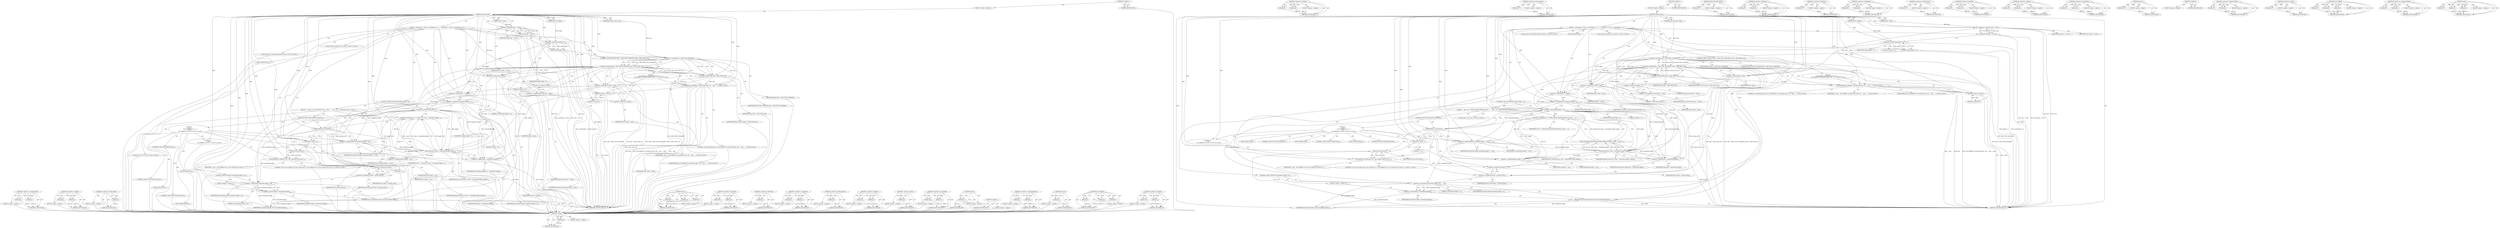 digraph "write" {
vulnerable_201 [label=<(METHOD,&lt;operator&gt;.assignmentPlus)>];
vulnerable_202 [label=<(PARAM,p1)>];
vulnerable_203 [label=<(PARAM,p2)>];
vulnerable_204 [label=<(BLOCK,&lt;empty&gt;,&lt;empty&gt;)>];
vulnerable_205 [label=<(METHOD_RETURN,ANY)>];
vulnerable_154 [label=<(METHOD,&lt;operator&gt;.lessThan)>];
vulnerable_155 [label=<(PARAM,p1)>];
vulnerable_156 [label=<(PARAM,p2)>];
vulnerable_157 [label=<(BLOCK,&lt;empty&gt;,&lt;empty&gt;)>];
vulnerable_158 [label=<(METHOD_RETURN,ANY)>];
vulnerable_178 [label=<(METHOD,&lt;operator&gt;.preIncrement)>];
vulnerable_179 [label=<(PARAM,p1)>];
vulnerable_180 [label=<(BLOCK,&lt;empty&gt;,&lt;empty&gt;)>];
vulnerable_181 [label=<(METHOD_RETURN,ANY)>];
vulnerable_6 [label=<(METHOD,&lt;global&gt;)<SUB>1</SUB>>];
vulnerable_7 [label=<(BLOCK,&lt;empty&gt;,&lt;empty&gt;)<SUB>1</SUB>>];
vulnerable_8 [label=<(METHOD,transmit_data)<SUB>1</SUB>>];
vulnerable_9 [label=<(PARAM,serial_data_type_t type)<SUB>1</SUB>>];
vulnerable_10 [label=<(PARAM,uint8_t *data)<SUB>1</SUB>>];
vulnerable_11 [label=<(PARAM,uint16_t length)<SUB>1</SUB>>];
vulnerable_12 [label=<(BLOCK,{
  assert(data != NULL);
  assert(length &gt; 0);...,{
  assert(data != NULL);
  assert(length &gt; 0);...)<SUB>1</SUB>>];
vulnerable_13 [label=<(assert,assert(data != NULL))<SUB>2</SUB>>];
vulnerable_14 [label=<(&lt;operator&gt;.notEquals,data != NULL)<SUB>2</SUB>>];
vulnerable_15 [label=<(IDENTIFIER,data,data != NULL)<SUB>2</SUB>>];
vulnerable_16 [label=<(IDENTIFIER,NULL,data != NULL)<SUB>2</SUB>>];
vulnerable_17 [label=<(assert,assert(length &gt; 0))<SUB>3</SUB>>];
vulnerable_18 [label=<(&lt;operator&gt;.greaterThan,length &gt; 0)<SUB>3</SUB>>];
vulnerable_19 [label=<(IDENTIFIER,length,length &gt; 0)<SUB>3</SUB>>];
vulnerable_20 [label=<(LITERAL,0,length &gt; 0)<SUB>3</SUB>>];
vulnerable_21 [label=<(CONTROL_STRUCTURE,IF,if (type &lt; DATA_TYPE_COMMAND || type &gt; DATA_TYPE_SCO))<SUB>5</SUB>>];
vulnerable_22 [label=<(&lt;operator&gt;.logicalOr,type &lt; DATA_TYPE_COMMAND || type &gt; DATA_TYPE_SCO)<SUB>5</SUB>>];
vulnerable_23 [label=<(&lt;operator&gt;.lessThan,type &lt; DATA_TYPE_COMMAND)<SUB>5</SUB>>];
vulnerable_24 [label=<(IDENTIFIER,type,type &lt; DATA_TYPE_COMMAND)<SUB>5</SUB>>];
vulnerable_25 [label=<(IDENTIFIER,DATA_TYPE_COMMAND,type &lt; DATA_TYPE_COMMAND)<SUB>5</SUB>>];
vulnerable_26 [label=<(&lt;operator&gt;.greaterThan,type &gt; DATA_TYPE_SCO)<SUB>5</SUB>>];
vulnerable_27 [label=<(IDENTIFIER,type,type &gt; DATA_TYPE_SCO)<SUB>5</SUB>>];
vulnerable_28 [label=<(IDENTIFIER,DATA_TYPE_SCO,type &gt; DATA_TYPE_SCO)<SUB>5</SUB>>];
vulnerable_29 [label="<(BLOCK,{
    LOG_ERROR(&quot;%s invalid data type: %d&quot;, __f...,{
    LOG_ERROR(&quot;%s invalid data type: %d&quot;, __f...)<SUB>5</SUB>>"];
vulnerable_30 [label="<(LOG_ERROR,LOG_ERROR(&quot;%s invalid data type: %d&quot;, __func__,...)<SUB>6</SUB>>"];
vulnerable_31 [label="<(LITERAL,&quot;%s invalid data type: %d&quot;,LOG_ERROR(&quot;%s invalid data type: %d&quot;, __func__,...)<SUB>6</SUB>>"];
vulnerable_32 [label="<(IDENTIFIER,__func__,LOG_ERROR(&quot;%s invalid data type: %d&quot;, __func__,...)<SUB>6</SUB>>"];
vulnerable_33 [label="<(IDENTIFIER,type,LOG_ERROR(&quot;%s invalid data type: %d&quot;, __func__,...)<SUB>6</SUB>>"];
vulnerable_34 [label=<(RETURN,return 0;,return 0;)<SUB>7</SUB>>];
vulnerable_35 [label=<(LITERAL,0,return 0;)<SUB>7</SUB>>];
vulnerable_36 [label=<(&lt;operator&gt;.preDecrement,--data)<SUB>10</SUB>>];
vulnerable_37 [label=<(IDENTIFIER,data,--data)<SUB>10</SUB>>];
vulnerable_38 [label="<(LOCAL,uint8_t previous_byte: uint8_t)<SUB>11</SUB>>"];
vulnerable_39 [label=<(&lt;operator&gt;.assignment,previous_byte = *data)<SUB>11</SUB>>];
vulnerable_40 [label=<(IDENTIFIER,previous_byte,previous_byte = *data)<SUB>11</SUB>>];
vulnerable_41 [label=<(&lt;operator&gt;.indirection,*data)<SUB>11</SUB>>];
vulnerable_42 [label=<(IDENTIFIER,data,previous_byte = *data)<SUB>11</SUB>>];
vulnerable_43 [label=<(&lt;operator&gt;.assignment,*(data) = type)<SUB>12</SUB>>];
vulnerable_44 [label=<(&lt;operator&gt;.indirection,*(data))<SUB>12</SUB>>];
vulnerable_45 [label=<(IDENTIFIER,data,*(data) = type)<SUB>12</SUB>>];
vulnerable_46 [label=<(IDENTIFIER,type,*(data) = type)<SUB>12</SUB>>];
vulnerable_47 [label=<(&lt;operator&gt;.preIncrement,++length)<SUB>13</SUB>>];
vulnerable_48 [label=<(IDENTIFIER,length,++length)<SUB>13</SUB>>];
vulnerable_49 [label="<(LOCAL,uint16_t transmitted_length: uint16_t)<SUB>16</SUB>>"];
vulnerable_50 [label=<(&lt;operator&gt;.assignment,transmitted_length = 0)<SUB>16</SUB>>];
vulnerable_51 [label=<(IDENTIFIER,transmitted_length,transmitted_length = 0)<SUB>16</SUB>>];
vulnerable_52 [label=<(LITERAL,0,transmitted_length = 0)<SUB>16</SUB>>];
vulnerable_53 [label=<(CONTROL_STRUCTURE,WHILE,while (length &gt; 0))<SUB>17</SUB>>];
vulnerable_54 [label=<(&lt;operator&gt;.greaterThan,length &gt; 0)<SUB>17</SUB>>];
vulnerable_55 [label=<(IDENTIFIER,length,length &gt; 0)<SUB>17</SUB>>];
vulnerable_56 [label=<(LITERAL,0,length &gt; 0)<SUB>17</SUB>>];
vulnerable_57 [label=<(BLOCK,{
    ssize_t ret = write(uart_fd, data + trans...,{
    ssize_t ret = write(uart_fd, data + trans...)<SUB>17</SUB>>];
vulnerable_58 [label="<(LOCAL,ssize_t ret: ssize_t)<SUB>18</SUB>>"];
vulnerable_59 [label=<(&lt;operator&gt;.assignment,ret = write(uart_fd, data + transmitted_length,...)<SUB>18</SUB>>];
vulnerable_60 [label=<(IDENTIFIER,ret,ret = write(uart_fd, data + transmitted_length,...)<SUB>18</SUB>>];
vulnerable_61 [label=<(write,write(uart_fd, data + transmitted_length, length))<SUB>18</SUB>>];
vulnerable_62 [label=<(IDENTIFIER,uart_fd,write(uart_fd, data + transmitted_length, length))<SUB>18</SUB>>];
vulnerable_63 [label=<(&lt;operator&gt;.addition,data + transmitted_length)<SUB>18</SUB>>];
vulnerable_64 [label=<(IDENTIFIER,data,data + transmitted_length)<SUB>18</SUB>>];
vulnerable_65 [label=<(IDENTIFIER,transmitted_length,data + transmitted_length)<SUB>18</SUB>>];
vulnerable_66 [label=<(IDENTIFIER,length,write(uart_fd, data + transmitted_length, length))<SUB>18</SUB>>];
vulnerable_67 [label=<(CONTROL_STRUCTURE,SWITCH,switch(ret))<SUB>19</SUB>>];
vulnerable_68 [label=<(IDENTIFIER,ret,switch(ret))<SUB>19</SUB>>];
vulnerable_69 [label="<(BLOCK,{
       case -1:
         LOG_ERROR(&quot;In %s, er...,{
       case -1:
         LOG_ERROR(&quot;In %s, er...)<SUB>19</SUB>>"];
vulnerable_70 [label=<(JUMP_TARGET,case)<SUB>20</SUB>>];
vulnerable_71 [label=<(&lt;operator&gt;.minus,-1)<SUB>20</SUB>>];
vulnerable_72 [label=<(LITERAL,1,-1)<SUB>20</SUB>>];
vulnerable_73 [label=<(LOG_ERROR,LOG_ERROR(&quot;In %s, error writing to the uart ser...)<SUB>21</SUB>>];
vulnerable_74 [label="<(LITERAL,&quot;In %s, error writing to the uart serial port: %s&quot;,LOG_ERROR(&quot;In %s, error writing to the uart ser...)<SUB>21</SUB>>"];
vulnerable_75 [label=<(IDENTIFIER,__func__,LOG_ERROR(&quot;In %s, error writing to the uart ser...)<SUB>21</SUB>>];
vulnerable_76 [label=<(strerror,strerror(errno))<SUB>21</SUB>>];
vulnerable_77 [label=<(IDENTIFIER,errno,strerror(errno))<SUB>21</SUB>>];
vulnerable_78 [label=<(CONTROL_STRUCTURE,GOTO,goto done;)<SUB>22</SUB>>];
vulnerable_79 [label=<(JUMP_TARGET,case)<SUB>23</SUB>>];
vulnerable_80 [label="<(LITERAL,0,{
       case -1:
         LOG_ERROR(&quot;In %s, er...)<SUB>23</SUB>>"];
vulnerable_81 [label=<(CONTROL_STRUCTURE,GOTO,goto done;)<SUB>24</SUB>>];
vulnerable_82 [label=<(JUMP_TARGET,default)<SUB>25</SUB>>];
vulnerable_83 [label=<(&lt;operator&gt;.assignmentPlus,transmitted_length += ret)<SUB>26</SUB>>];
vulnerable_84 [label=<(IDENTIFIER,transmitted_length,transmitted_length += ret)<SUB>26</SUB>>];
vulnerable_85 [label=<(IDENTIFIER,ret,transmitted_length += ret)<SUB>26</SUB>>];
vulnerable_86 [label=<(&lt;operator&gt;.assignmentMinus,length -= ret)<SUB>27</SUB>>];
vulnerable_87 [label=<(IDENTIFIER,length,length -= ret)<SUB>27</SUB>>];
vulnerable_88 [label=<(IDENTIFIER,ret,length -= ret)<SUB>27</SUB>>];
vulnerable_89 [label=<(CONTROL_STRUCTURE,BREAK,break;)<SUB>28</SUB>>];
vulnerable_90 [label=<(JUMP_TARGET,done)<SUB>32</SUB>>];
vulnerable_91 [label=<(&lt;operator&gt;.assignment,*(data) = previous_byte)<SUB>33</SUB>>];
vulnerable_92 [label=<(&lt;operator&gt;.indirection,*(data))<SUB>33</SUB>>];
vulnerable_93 [label=<(IDENTIFIER,data,*(data) = previous_byte)<SUB>33</SUB>>];
vulnerable_94 [label=<(IDENTIFIER,previous_byte,*(data) = previous_byte)<SUB>33</SUB>>];
vulnerable_95 [label=<(CONTROL_STRUCTURE,IF,if (transmitted_length &gt; 0))<SUB>35</SUB>>];
vulnerable_96 [label=<(&lt;operator&gt;.greaterThan,transmitted_length &gt; 0)<SUB>35</SUB>>];
vulnerable_97 [label=<(IDENTIFIER,transmitted_length,transmitted_length &gt; 0)<SUB>35</SUB>>];
vulnerable_98 [label=<(LITERAL,0,transmitted_length &gt; 0)<SUB>35</SUB>>];
vulnerable_99 [label=<(BLOCK,&lt;empty&gt;,&lt;empty&gt;)<SUB>36</SUB>>];
vulnerable_100 [label=<(&lt;operator&gt;.preDecrement,--transmitted_length)<SUB>36</SUB>>];
vulnerable_101 [label=<(IDENTIFIER,transmitted_length,--transmitted_length)<SUB>36</SUB>>];
vulnerable_102 [label=<(RETURN,return transmitted_length;,return transmitted_length;)<SUB>38</SUB>>];
vulnerable_103 [label=<(IDENTIFIER,transmitted_length,return transmitted_length;)<SUB>38</SUB>>];
vulnerable_104 [label=<(METHOD_RETURN,uint16_t)<SUB>1</SUB>>];
vulnerable_106 [label=<(METHOD_RETURN,ANY)<SUB>1</SUB>>];
vulnerable_182 [label=<(METHOD,write)>];
vulnerable_183 [label=<(PARAM,p1)>];
vulnerable_184 [label=<(PARAM,p2)>];
vulnerable_185 [label=<(PARAM,p3)>];
vulnerable_186 [label=<(BLOCK,&lt;empty&gt;,&lt;empty&gt;)>];
vulnerable_187 [label=<(METHOD_RETURN,ANY)>];
vulnerable_139 [label=<(METHOD,&lt;operator&gt;.notEquals)>];
vulnerable_140 [label=<(PARAM,p1)>];
vulnerable_141 [label=<(PARAM,p2)>];
vulnerable_142 [label=<(BLOCK,&lt;empty&gt;,&lt;empty&gt;)>];
vulnerable_143 [label=<(METHOD_RETURN,ANY)>];
vulnerable_174 [label=<(METHOD,&lt;operator&gt;.indirection)>];
vulnerable_175 [label=<(PARAM,p1)>];
vulnerable_176 [label=<(BLOCK,&lt;empty&gt;,&lt;empty&gt;)>];
vulnerable_177 [label=<(METHOD_RETURN,ANY)>];
vulnerable_169 [label=<(METHOD,&lt;operator&gt;.assignment)>];
vulnerable_170 [label=<(PARAM,p1)>];
vulnerable_171 [label=<(PARAM,p2)>];
vulnerable_172 [label=<(BLOCK,&lt;empty&gt;,&lt;empty&gt;)>];
vulnerable_173 [label=<(METHOD_RETURN,ANY)>];
vulnerable_165 [label=<(METHOD,&lt;operator&gt;.preDecrement)>];
vulnerable_166 [label=<(PARAM,p1)>];
vulnerable_167 [label=<(BLOCK,&lt;empty&gt;,&lt;empty&gt;)>];
vulnerable_168 [label=<(METHOD_RETURN,ANY)>];
vulnerable_149 [label=<(METHOD,&lt;operator&gt;.logicalOr)>];
vulnerable_150 [label=<(PARAM,p1)>];
vulnerable_151 [label=<(PARAM,p2)>];
vulnerable_152 [label=<(BLOCK,&lt;empty&gt;,&lt;empty&gt;)>];
vulnerable_153 [label=<(METHOD_RETURN,ANY)>];
vulnerable_193 [label=<(METHOD,&lt;operator&gt;.minus)>];
vulnerable_194 [label=<(PARAM,p1)>];
vulnerable_195 [label=<(BLOCK,&lt;empty&gt;,&lt;empty&gt;)>];
vulnerable_196 [label=<(METHOD_RETURN,ANY)>];
vulnerable_144 [label=<(METHOD,&lt;operator&gt;.greaterThan)>];
vulnerable_145 [label=<(PARAM,p1)>];
vulnerable_146 [label=<(PARAM,p2)>];
vulnerable_147 [label=<(BLOCK,&lt;empty&gt;,&lt;empty&gt;)>];
vulnerable_148 [label=<(METHOD_RETURN,ANY)>];
vulnerable_135 [label=<(METHOD,assert)>];
vulnerable_136 [label=<(PARAM,p1)>];
vulnerable_137 [label=<(BLOCK,&lt;empty&gt;,&lt;empty&gt;)>];
vulnerable_138 [label=<(METHOD_RETURN,ANY)>];
vulnerable_129 [label=<(METHOD,&lt;global&gt;)<SUB>1</SUB>>];
vulnerable_130 [label=<(BLOCK,&lt;empty&gt;,&lt;empty&gt;)>];
vulnerable_131 [label=<(METHOD_RETURN,ANY)>];
vulnerable_206 [label=<(METHOD,&lt;operator&gt;.assignmentMinus)>];
vulnerable_207 [label=<(PARAM,p1)>];
vulnerable_208 [label=<(PARAM,p2)>];
vulnerable_209 [label=<(BLOCK,&lt;empty&gt;,&lt;empty&gt;)>];
vulnerable_210 [label=<(METHOD_RETURN,ANY)>];
vulnerable_197 [label=<(METHOD,strerror)>];
vulnerable_198 [label=<(PARAM,p1)>];
vulnerable_199 [label=<(BLOCK,&lt;empty&gt;,&lt;empty&gt;)>];
vulnerable_200 [label=<(METHOD_RETURN,ANY)>];
vulnerable_159 [label=<(METHOD,LOG_ERROR)>];
vulnerable_160 [label=<(PARAM,p1)>];
vulnerable_161 [label=<(PARAM,p2)>];
vulnerable_162 [label=<(PARAM,p3)>];
vulnerable_163 [label=<(BLOCK,&lt;empty&gt;,&lt;empty&gt;)>];
vulnerable_164 [label=<(METHOD_RETURN,ANY)>];
vulnerable_188 [label=<(METHOD,&lt;operator&gt;.addition)>];
vulnerable_189 [label=<(PARAM,p1)>];
vulnerable_190 [label=<(PARAM,p2)>];
vulnerable_191 [label=<(BLOCK,&lt;empty&gt;,&lt;empty&gt;)>];
vulnerable_192 [label=<(METHOD_RETURN,ANY)>];
fixed_202 [label=<(METHOD,strerror)>];
fixed_203 [label=<(PARAM,p1)>];
fixed_204 [label=<(BLOCK,&lt;empty&gt;,&lt;empty&gt;)>];
fixed_205 [label=<(METHOD_RETURN,ANY)>];
fixed_155 [label=<(METHOD,&lt;operator&gt;.lessThan)>];
fixed_156 [label=<(PARAM,p1)>];
fixed_157 [label=<(PARAM,p2)>];
fixed_158 [label=<(BLOCK,&lt;empty&gt;,&lt;empty&gt;)>];
fixed_159 [label=<(METHOD_RETURN,ANY)>];
fixed_179 [label=<(METHOD,&lt;operator&gt;.preIncrement)>];
fixed_180 [label=<(PARAM,p1)>];
fixed_181 [label=<(BLOCK,&lt;empty&gt;,&lt;empty&gt;)>];
fixed_182 [label=<(METHOD_RETURN,ANY)>];
fixed_6 [label=<(METHOD,&lt;global&gt;)<SUB>1</SUB>>];
fixed_7 [label=<(BLOCK,&lt;empty&gt;,&lt;empty&gt;)<SUB>1</SUB>>];
fixed_8 [label=<(METHOD,transmit_data)<SUB>1</SUB>>];
fixed_9 [label=<(PARAM,serial_data_type_t type)<SUB>1</SUB>>];
fixed_10 [label=<(PARAM,uint8_t *data)<SUB>1</SUB>>];
fixed_11 [label=<(PARAM,uint16_t length)<SUB>1</SUB>>];
fixed_12 [label=<(BLOCK,{
  assert(data != NULL);
  assert(length &gt; 0);...,{
  assert(data != NULL);
  assert(length &gt; 0);...)<SUB>1</SUB>>];
fixed_13 [label=<(assert,assert(data != NULL))<SUB>2</SUB>>];
fixed_14 [label=<(&lt;operator&gt;.notEquals,data != NULL)<SUB>2</SUB>>];
fixed_15 [label=<(IDENTIFIER,data,data != NULL)<SUB>2</SUB>>];
fixed_16 [label=<(IDENTIFIER,NULL,data != NULL)<SUB>2</SUB>>];
fixed_17 [label=<(assert,assert(length &gt; 0))<SUB>3</SUB>>];
fixed_18 [label=<(&lt;operator&gt;.greaterThan,length &gt; 0)<SUB>3</SUB>>];
fixed_19 [label=<(IDENTIFIER,length,length &gt; 0)<SUB>3</SUB>>];
fixed_20 [label=<(LITERAL,0,length &gt; 0)<SUB>3</SUB>>];
fixed_21 [label=<(CONTROL_STRUCTURE,IF,if (type &lt; DATA_TYPE_COMMAND || type &gt; DATA_TYPE_SCO))<SUB>5</SUB>>];
fixed_22 [label=<(&lt;operator&gt;.logicalOr,type &lt; DATA_TYPE_COMMAND || type &gt; DATA_TYPE_SCO)<SUB>5</SUB>>];
fixed_23 [label=<(&lt;operator&gt;.lessThan,type &lt; DATA_TYPE_COMMAND)<SUB>5</SUB>>];
fixed_24 [label=<(IDENTIFIER,type,type &lt; DATA_TYPE_COMMAND)<SUB>5</SUB>>];
fixed_25 [label=<(IDENTIFIER,DATA_TYPE_COMMAND,type &lt; DATA_TYPE_COMMAND)<SUB>5</SUB>>];
fixed_26 [label=<(&lt;operator&gt;.greaterThan,type &gt; DATA_TYPE_SCO)<SUB>5</SUB>>];
fixed_27 [label=<(IDENTIFIER,type,type &gt; DATA_TYPE_SCO)<SUB>5</SUB>>];
fixed_28 [label=<(IDENTIFIER,DATA_TYPE_SCO,type &gt; DATA_TYPE_SCO)<SUB>5</SUB>>];
fixed_29 [label="<(BLOCK,{
    LOG_ERROR(&quot;%s invalid data type: %d&quot;, __f...,{
    LOG_ERROR(&quot;%s invalid data type: %d&quot;, __f...)<SUB>5</SUB>>"];
fixed_30 [label="<(LOG_ERROR,LOG_ERROR(&quot;%s invalid data type: %d&quot;, __func__,...)<SUB>6</SUB>>"];
fixed_31 [label="<(LITERAL,&quot;%s invalid data type: %d&quot;,LOG_ERROR(&quot;%s invalid data type: %d&quot;, __func__,...)<SUB>6</SUB>>"];
fixed_32 [label="<(IDENTIFIER,__func__,LOG_ERROR(&quot;%s invalid data type: %d&quot;, __func__,...)<SUB>6</SUB>>"];
fixed_33 [label="<(IDENTIFIER,type,LOG_ERROR(&quot;%s invalid data type: %d&quot;, __func__,...)<SUB>6</SUB>>"];
fixed_34 [label=<(RETURN,return 0;,return 0;)<SUB>7</SUB>>];
fixed_35 [label=<(LITERAL,0,return 0;)<SUB>7</SUB>>];
fixed_36 [label=<(&lt;operator&gt;.preDecrement,--data)<SUB>10</SUB>>];
fixed_37 [label=<(IDENTIFIER,data,--data)<SUB>10</SUB>>];
fixed_38 [label="<(LOCAL,uint8_t previous_byte: uint8_t)<SUB>11</SUB>>"];
fixed_39 [label=<(&lt;operator&gt;.assignment,previous_byte = *data)<SUB>11</SUB>>];
fixed_40 [label=<(IDENTIFIER,previous_byte,previous_byte = *data)<SUB>11</SUB>>];
fixed_41 [label=<(&lt;operator&gt;.indirection,*data)<SUB>11</SUB>>];
fixed_42 [label=<(IDENTIFIER,data,previous_byte = *data)<SUB>11</SUB>>];
fixed_43 [label=<(&lt;operator&gt;.assignment,*(data) = type)<SUB>12</SUB>>];
fixed_44 [label=<(&lt;operator&gt;.indirection,*(data))<SUB>12</SUB>>];
fixed_45 [label=<(IDENTIFIER,data,*(data) = type)<SUB>12</SUB>>];
fixed_46 [label=<(IDENTIFIER,type,*(data) = type)<SUB>12</SUB>>];
fixed_47 [label=<(&lt;operator&gt;.preIncrement,++length)<SUB>13</SUB>>];
fixed_48 [label=<(IDENTIFIER,length,++length)<SUB>13</SUB>>];
fixed_49 [label="<(LOCAL,uint16_t transmitted_length: uint16_t)<SUB>16</SUB>>"];
fixed_50 [label=<(&lt;operator&gt;.assignment,transmitted_length = 0)<SUB>16</SUB>>];
fixed_51 [label=<(IDENTIFIER,transmitted_length,transmitted_length = 0)<SUB>16</SUB>>];
fixed_52 [label=<(LITERAL,0,transmitted_length = 0)<SUB>16</SUB>>];
fixed_53 [label=<(CONTROL_STRUCTURE,WHILE,while (length &gt; 0))<SUB>17</SUB>>];
fixed_54 [label=<(&lt;operator&gt;.greaterThan,length &gt; 0)<SUB>17</SUB>>];
fixed_55 [label=<(IDENTIFIER,length,length &gt; 0)<SUB>17</SUB>>];
fixed_56 [label=<(LITERAL,0,length &gt; 0)<SUB>17</SUB>>];
fixed_57 [label=<(BLOCK,{
    ssize_t ret = TEMP_FAILURE_RETRY(write(ua...,{
    ssize_t ret = TEMP_FAILURE_RETRY(write(ua...)<SUB>17</SUB>>];
fixed_58 [label="<(LOCAL,ssize_t ret: ssize_t)<SUB>18</SUB>>"];
fixed_59 [label=<(&lt;operator&gt;.assignment,ret = TEMP_FAILURE_RETRY(write(uart_fd, data + ...)<SUB>18</SUB>>];
fixed_60 [label=<(IDENTIFIER,ret,ret = TEMP_FAILURE_RETRY(write(uart_fd, data + ...)<SUB>18</SUB>>];
fixed_61 [label=<(TEMP_FAILURE_RETRY,TEMP_FAILURE_RETRY(write(uart_fd, data + transm...)<SUB>18</SUB>>];
fixed_62 [label=<(write,write(uart_fd, data + transmitted_length, length))<SUB>18</SUB>>];
fixed_63 [label=<(IDENTIFIER,uart_fd,write(uart_fd, data + transmitted_length, length))<SUB>18</SUB>>];
fixed_64 [label=<(&lt;operator&gt;.addition,data + transmitted_length)<SUB>18</SUB>>];
fixed_65 [label=<(IDENTIFIER,data,data + transmitted_length)<SUB>18</SUB>>];
fixed_66 [label=<(IDENTIFIER,transmitted_length,data + transmitted_length)<SUB>18</SUB>>];
fixed_67 [label=<(IDENTIFIER,length,write(uart_fd, data + transmitted_length, length))<SUB>18</SUB>>];
fixed_68 [label=<(CONTROL_STRUCTURE,SWITCH,switch(ret))<SUB>19</SUB>>];
fixed_69 [label=<(IDENTIFIER,ret,switch(ret))<SUB>19</SUB>>];
fixed_70 [label="<(BLOCK,{
       case -1:
         LOG_ERROR(&quot;In %s, er...,{
       case -1:
         LOG_ERROR(&quot;In %s, er...)<SUB>19</SUB>>"];
fixed_71 [label=<(JUMP_TARGET,case)<SUB>20</SUB>>];
fixed_72 [label=<(&lt;operator&gt;.minus,-1)<SUB>20</SUB>>];
fixed_73 [label=<(LITERAL,1,-1)<SUB>20</SUB>>];
fixed_74 [label=<(LOG_ERROR,LOG_ERROR(&quot;In %s, error writing to the uart ser...)<SUB>21</SUB>>];
fixed_75 [label="<(LITERAL,&quot;In %s, error writing to the uart serial port: %s&quot;,LOG_ERROR(&quot;In %s, error writing to the uart ser...)<SUB>21</SUB>>"];
fixed_76 [label=<(IDENTIFIER,__func__,LOG_ERROR(&quot;In %s, error writing to the uart ser...)<SUB>21</SUB>>];
fixed_77 [label=<(strerror,strerror(errno))<SUB>21</SUB>>];
fixed_78 [label=<(IDENTIFIER,errno,strerror(errno))<SUB>21</SUB>>];
fixed_79 [label=<(CONTROL_STRUCTURE,GOTO,goto done;)<SUB>22</SUB>>];
fixed_80 [label=<(JUMP_TARGET,case)<SUB>23</SUB>>];
fixed_81 [label="<(LITERAL,0,{
       case -1:
         LOG_ERROR(&quot;In %s, er...)<SUB>23</SUB>>"];
fixed_82 [label=<(CONTROL_STRUCTURE,GOTO,goto done;)<SUB>24</SUB>>];
fixed_83 [label=<(JUMP_TARGET,default)<SUB>25</SUB>>];
fixed_84 [label=<(&lt;operator&gt;.assignmentPlus,transmitted_length += ret)<SUB>26</SUB>>];
fixed_85 [label=<(IDENTIFIER,transmitted_length,transmitted_length += ret)<SUB>26</SUB>>];
fixed_86 [label=<(IDENTIFIER,ret,transmitted_length += ret)<SUB>26</SUB>>];
fixed_87 [label=<(&lt;operator&gt;.assignmentMinus,length -= ret)<SUB>27</SUB>>];
fixed_88 [label=<(IDENTIFIER,length,length -= ret)<SUB>27</SUB>>];
fixed_89 [label=<(IDENTIFIER,ret,length -= ret)<SUB>27</SUB>>];
fixed_90 [label=<(CONTROL_STRUCTURE,BREAK,break;)<SUB>28</SUB>>];
fixed_91 [label=<(JUMP_TARGET,done)<SUB>32</SUB>>];
fixed_92 [label=<(&lt;operator&gt;.assignment,*(data) = previous_byte)<SUB>33</SUB>>];
fixed_93 [label=<(&lt;operator&gt;.indirection,*(data))<SUB>33</SUB>>];
fixed_94 [label=<(IDENTIFIER,data,*(data) = previous_byte)<SUB>33</SUB>>];
fixed_95 [label=<(IDENTIFIER,previous_byte,*(data) = previous_byte)<SUB>33</SUB>>];
fixed_96 [label=<(CONTROL_STRUCTURE,IF,if (transmitted_length &gt; 0))<SUB>35</SUB>>];
fixed_97 [label=<(&lt;operator&gt;.greaterThan,transmitted_length &gt; 0)<SUB>35</SUB>>];
fixed_98 [label=<(IDENTIFIER,transmitted_length,transmitted_length &gt; 0)<SUB>35</SUB>>];
fixed_99 [label=<(LITERAL,0,transmitted_length &gt; 0)<SUB>35</SUB>>];
fixed_100 [label=<(BLOCK,&lt;empty&gt;,&lt;empty&gt;)<SUB>36</SUB>>];
fixed_101 [label=<(&lt;operator&gt;.preDecrement,--transmitted_length)<SUB>36</SUB>>];
fixed_102 [label=<(IDENTIFIER,transmitted_length,--transmitted_length)<SUB>36</SUB>>];
fixed_103 [label=<(RETURN,return transmitted_length;,return transmitted_length;)<SUB>38</SUB>>];
fixed_104 [label=<(IDENTIFIER,transmitted_length,return transmitted_length;)<SUB>38</SUB>>];
fixed_105 [label=<(METHOD_RETURN,uint16_t)<SUB>1</SUB>>];
fixed_107 [label=<(METHOD_RETURN,ANY)<SUB>1</SUB>>];
fixed_183 [label=<(METHOD,TEMP_FAILURE_RETRY)>];
fixed_184 [label=<(PARAM,p1)>];
fixed_185 [label=<(BLOCK,&lt;empty&gt;,&lt;empty&gt;)>];
fixed_186 [label=<(METHOD_RETURN,ANY)>];
fixed_140 [label=<(METHOD,&lt;operator&gt;.notEquals)>];
fixed_141 [label=<(PARAM,p1)>];
fixed_142 [label=<(PARAM,p2)>];
fixed_143 [label=<(BLOCK,&lt;empty&gt;,&lt;empty&gt;)>];
fixed_144 [label=<(METHOD_RETURN,ANY)>];
fixed_175 [label=<(METHOD,&lt;operator&gt;.indirection)>];
fixed_176 [label=<(PARAM,p1)>];
fixed_177 [label=<(BLOCK,&lt;empty&gt;,&lt;empty&gt;)>];
fixed_178 [label=<(METHOD_RETURN,ANY)>];
fixed_170 [label=<(METHOD,&lt;operator&gt;.assignment)>];
fixed_171 [label=<(PARAM,p1)>];
fixed_172 [label=<(PARAM,p2)>];
fixed_173 [label=<(BLOCK,&lt;empty&gt;,&lt;empty&gt;)>];
fixed_174 [label=<(METHOD_RETURN,ANY)>];
fixed_166 [label=<(METHOD,&lt;operator&gt;.preDecrement)>];
fixed_167 [label=<(PARAM,p1)>];
fixed_168 [label=<(BLOCK,&lt;empty&gt;,&lt;empty&gt;)>];
fixed_169 [label=<(METHOD_RETURN,ANY)>];
fixed_150 [label=<(METHOD,&lt;operator&gt;.logicalOr)>];
fixed_151 [label=<(PARAM,p1)>];
fixed_152 [label=<(PARAM,p2)>];
fixed_153 [label=<(BLOCK,&lt;empty&gt;,&lt;empty&gt;)>];
fixed_154 [label=<(METHOD_RETURN,ANY)>];
fixed_193 [label=<(METHOD,&lt;operator&gt;.addition)>];
fixed_194 [label=<(PARAM,p1)>];
fixed_195 [label=<(PARAM,p2)>];
fixed_196 [label=<(BLOCK,&lt;empty&gt;,&lt;empty&gt;)>];
fixed_197 [label=<(METHOD_RETURN,ANY)>];
fixed_145 [label=<(METHOD,&lt;operator&gt;.greaterThan)>];
fixed_146 [label=<(PARAM,p1)>];
fixed_147 [label=<(PARAM,p2)>];
fixed_148 [label=<(BLOCK,&lt;empty&gt;,&lt;empty&gt;)>];
fixed_149 [label=<(METHOD_RETURN,ANY)>];
fixed_136 [label=<(METHOD,assert)>];
fixed_137 [label=<(PARAM,p1)>];
fixed_138 [label=<(BLOCK,&lt;empty&gt;,&lt;empty&gt;)>];
fixed_139 [label=<(METHOD_RETURN,ANY)>];
fixed_130 [label=<(METHOD,&lt;global&gt;)<SUB>1</SUB>>];
fixed_131 [label=<(BLOCK,&lt;empty&gt;,&lt;empty&gt;)>];
fixed_132 [label=<(METHOD_RETURN,ANY)>];
fixed_206 [label=<(METHOD,&lt;operator&gt;.assignmentPlus)>];
fixed_207 [label=<(PARAM,p1)>];
fixed_208 [label=<(PARAM,p2)>];
fixed_209 [label=<(BLOCK,&lt;empty&gt;,&lt;empty&gt;)>];
fixed_210 [label=<(METHOD_RETURN,ANY)>];
fixed_198 [label=<(METHOD,&lt;operator&gt;.minus)>];
fixed_199 [label=<(PARAM,p1)>];
fixed_200 [label=<(BLOCK,&lt;empty&gt;,&lt;empty&gt;)>];
fixed_201 [label=<(METHOD_RETURN,ANY)>];
fixed_160 [label=<(METHOD,LOG_ERROR)>];
fixed_161 [label=<(PARAM,p1)>];
fixed_162 [label=<(PARAM,p2)>];
fixed_163 [label=<(PARAM,p3)>];
fixed_164 [label=<(BLOCK,&lt;empty&gt;,&lt;empty&gt;)>];
fixed_165 [label=<(METHOD_RETURN,ANY)>];
fixed_211 [label=<(METHOD,&lt;operator&gt;.assignmentMinus)>];
fixed_212 [label=<(PARAM,p1)>];
fixed_213 [label=<(PARAM,p2)>];
fixed_214 [label=<(BLOCK,&lt;empty&gt;,&lt;empty&gt;)>];
fixed_215 [label=<(METHOD_RETURN,ANY)>];
fixed_187 [label=<(METHOD,write)>];
fixed_188 [label=<(PARAM,p1)>];
fixed_189 [label=<(PARAM,p2)>];
fixed_190 [label=<(PARAM,p3)>];
fixed_191 [label=<(BLOCK,&lt;empty&gt;,&lt;empty&gt;)>];
fixed_192 [label=<(METHOD_RETURN,ANY)>];
vulnerable_201 -> vulnerable_202  [key=0, label="AST: "];
vulnerable_201 -> vulnerable_202  [key=1, label="DDG: "];
vulnerable_201 -> vulnerable_204  [key=0, label="AST: "];
vulnerable_201 -> vulnerable_203  [key=0, label="AST: "];
vulnerable_201 -> vulnerable_203  [key=1, label="DDG: "];
vulnerable_201 -> vulnerable_205  [key=0, label="AST: "];
vulnerable_201 -> vulnerable_205  [key=1, label="CFG: "];
vulnerable_202 -> vulnerable_205  [key=0, label="DDG: p1"];
vulnerable_203 -> vulnerable_205  [key=0, label="DDG: p2"];
vulnerable_204 -> fixed_202  [key=0];
vulnerable_205 -> fixed_202  [key=0];
vulnerable_154 -> vulnerable_155  [key=0, label="AST: "];
vulnerable_154 -> vulnerable_155  [key=1, label="DDG: "];
vulnerable_154 -> vulnerable_157  [key=0, label="AST: "];
vulnerable_154 -> vulnerable_156  [key=0, label="AST: "];
vulnerable_154 -> vulnerable_156  [key=1, label="DDG: "];
vulnerable_154 -> vulnerable_158  [key=0, label="AST: "];
vulnerable_154 -> vulnerable_158  [key=1, label="CFG: "];
vulnerable_155 -> vulnerable_158  [key=0, label="DDG: p1"];
vulnerable_156 -> vulnerable_158  [key=0, label="DDG: p2"];
vulnerable_157 -> fixed_202  [key=0];
vulnerable_158 -> fixed_202  [key=0];
vulnerable_178 -> vulnerable_179  [key=0, label="AST: "];
vulnerable_178 -> vulnerable_179  [key=1, label="DDG: "];
vulnerable_178 -> vulnerable_180  [key=0, label="AST: "];
vulnerable_178 -> vulnerable_181  [key=0, label="AST: "];
vulnerable_178 -> vulnerable_181  [key=1, label="CFG: "];
vulnerable_179 -> vulnerable_181  [key=0, label="DDG: p1"];
vulnerable_180 -> fixed_202  [key=0];
vulnerable_181 -> fixed_202  [key=0];
vulnerable_6 -> vulnerable_7  [key=0, label="AST: "];
vulnerable_6 -> vulnerable_106  [key=0, label="AST: "];
vulnerable_6 -> vulnerable_106  [key=1, label="CFG: "];
vulnerable_7 -> vulnerable_8  [key=0, label="AST: "];
vulnerable_8 -> vulnerable_9  [key=0, label="AST: "];
vulnerable_8 -> vulnerable_9  [key=1, label="DDG: "];
vulnerable_8 -> vulnerable_10  [key=0, label="AST: "];
vulnerable_8 -> vulnerable_10  [key=1, label="DDG: "];
vulnerable_8 -> vulnerable_11  [key=0, label="AST: "];
vulnerable_8 -> vulnerable_11  [key=1, label="DDG: "];
vulnerable_8 -> vulnerable_12  [key=0, label="AST: "];
vulnerable_8 -> vulnerable_104  [key=0, label="AST: "];
vulnerable_8 -> vulnerable_14  [key=0, label="CFG: "];
vulnerable_8 -> vulnerable_14  [key=1, label="DDG: "];
vulnerable_8 -> vulnerable_43  [key=0, label="DDG: "];
vulnerable_8 -> vulnerable_50  [key=0, label="DDG: "];
vulnerable_8 -> vulnerable_91  [key=0, label="DDG: "];
vulnerable_8 -> vulnerable_36  [key=0, label="DDG: "];
vulnerable_8 -> vulnerable_47  [key=0, label="DDG: "];
vulnerable_8 -> vulnerable_103  [key=0, label="DDG: "];
vulnerable_8 -> vulnerable_18  [key=0, label="DDG: "];
vulnerable_8 -> vulnerable_34  [key=0, label="DDG: "];
vulnerable_8 -> vulnerable_54  [key=0, label="DDG: "];
vulnerable_8 -> vulnerable_96  [key=0, label="DDG: "];
vulnerable_8 -> vulnerable_23  [key=0, label="DDG: "];
vulnerable_8 -> vulnerable_26  [key=0, label="DDG: "];
vulnerable_8 -> vulnerable_30  [key=0, label="DDG: "];
vulnerable_8 -> vulnerable_35  [key=0, label="DDG: "];
vulnerable_8 -> vulnerable_68  [key=0, label="DDG: "];
vulnerable_8 -> vulnerable_100  [key=0, label="DDG: "];
vulnerable_8 -> vulnerable_61  [key=0, label="DDG: "];
vulnerable_8 -> vulnerable_80  [key=0, label="DDG: "];
vulnerable_8 -> vulnerable_83  [key=0, label="DDG: "];
vulnerable_8 -> vulnerable_86  [key=0, label="DDG: "];
vulnerable_8 -> vulnerable_63  [key=0, label="DDG: "];
vulnerable_8 -> vulnerable_71  [key=0, label="DDG: "];
vulnerable_8 -> vulnerable_73  [key=0, label="DDG: "];
vulnerable_8 -> vulnerable_76  [key=0, label="DDG: "];
vulnerable_9 -> vulnerable_23  [key=0, label="DDG: type"];
vulnerable_10 -> vulnerable_14  [key=0, label="DDG: data"];
vulnerable_11 -> vulnerable_18  [key=0, label="DDG: length"];
vulnerable_12 -> vulnerable_13  [key=0, label="AST: "];
vulnerable_12 -> vulnerable_17  [key=0, label="AST: "];
vulnerable_12 -> vulnerable_21  [key=0, label="AST: "];
vulnerable_12 -> vulnerable_36  [key=0, label="AST: "];
vulnerable_12 -> vulnerable_38  [key=0, label="AST: "];
vulnerable_12 -> vulnerable_39  [key=0, label="AST: "];
vulnerable_12 -> vulnerable_43  [key=0, label="AST: "];
vulnerable_12 -> vulnerable_47  [key=0, label="AST: "];
vulnerable_12 -> vulnerable_49  [key=0, label="AST: "];
vulnerable_12 -> vulnerable_50  [key=0, label="AST: "];
vulnerable_12 -> vulnerable_53  [key=0, label="AST: "];
vulnerable_12 -> vulnerable_90  [key=0, label="AST: "];
vulnerable_12 -> vulnerable_91  [key=0, label="AST: "];
vulnerable_12 -> vulnerable_95  [key=0, label="AST: "];
vulnerable_12 -> vulnerable_102  [key=0, label="AST: "];
vulnerable_13 -> vulnerable_14  [key=0, label="AST: "];
vulnerable_13 -> vulnerable_18  [key=0, label="CFG: "];
vulnerable_13 -> vulnerable_104  [key=0, label="DDG: data != NULL"];
vulnerable_13 -> vulnerable_104  [key=1, label="DDG: assert(data != NULL)"];
vulnerable_14 -> vulnerable_15  [key=0, label="AST: "];
vulnerable_14 -> vulnerable_16  [key=0, label="AST: "];
vulnerable_14 -> vulnerable_13  [key=0, label="CFG: "];
vulnerable_14 -> vulnerable_13  [key=1, label="DDG: data"];
vulnerable_14 -> vulnerable_13  [key=2, label="DDG: NULL"];
vulnerable_14 -> vulnerable_104  [key=0, label="DDG: data"];
vulnerable_14 -> vulnerable_104  [key=1, label="DDG: NULL"];
vulnerable_14 -> vulnerable_36  [key=0, label="DDG: data"];
vulnerable_15 -> fixed_202  [key=0];
vulnerable_16 -> fixed_202  [key=0];
vulnerable_17 -> vulnerable_18  [key=0, label="AST: "];
vulnerable_17 -> vulnerable_23  [key=0, label="CFG: "];
vulnerable_17 -> vulnerable_104  [key=0, label="DDG: length &gt; 0"];
vulnerable_17 -> vulnerable_104  [key=1, label="DDG: assert(length &gt; 0)"];
vulnerable_18 -> vulnerable_19  [key=0, label="AST: "];
vulnerable_18 -> vulnerable_20  [key=0, label="AST: "];
vulnerable_18 -> vulnerable_17  [key=0, label="CFG: "];
vulnerable_18 -> vulnerable_17  [key=1, label="DDG: length"];
vulnerable_18 -> vulnerable_17  [key=2, label="DDG: 0"];
vulnerable_18 -> vulnerable_104  [key=0, label="DDG: length"];
vulnerable_18 -> vulnerable_47  [key=0, label="DDG: length"];
vulnerable_19 -> fixed_202  [key=0];
vulnerable_20 -> fixed_202  [key=0];
vulnerable_21 -> vulnerable_22  [key=0, label="AST: "];
vulnerable_21 -> vulnerable_29  [key=0, label="AST: "];
vulnerable_22 -> vulnerable_23  [key=0, label="AST: "];
vulnerable_22 -> vulnerable_26  [key=0, label="AST: "];
vulnerable_22 -> vulnerable_30  [key=0, label="CFG: "];
vulnerable_22 -> vulnerable_30  [key=1, label="CDG: "];
vulnerable_22 -> vulnerable_36  [key=0, label="CFG: "];
vulnerable_22 -> vulnerable_36  [key=1, label="CDG: "];
vulnerable_22 -> vulnerable_104  [key=0, label="DDG: type &lt; DATA_TYPE_COMMAND"];
vulnerable_22 -> vulnerable_104  [key=1, label="DDG: type &gt; DATA_TYPE_SCO"];
vulnerable_22 -> vulnerable_104  [key=2, label="DDG: type &lt; DATA_TYPE_COMMAND || type &gt; DATA_TYPE_SCO"];
vulnerable_22 -> vulnerable_47  [key=0, label="CDG: "];
vulnerable_22 -> vulnerable_34  [key=0, label="CDG: "];
vulnerable_22 -> vulnerable_96  [key=0, label="CDG: "];
vulnerable_22 -> vulnerable_102  [key=0, label="CDG: "];
vulnerable_22 -> vulnerable_92  [key=0, label="CDG: "];
vulnerable_22 -> vulnerable_50  [key=0, label="CDG: "];
vulnerable_22 -> vulnerable_91  [key=0, label="CDG: "];
vulnerable_22 -> vulnerable_44  [key=0, label="CDG: "];
vulnerable_22 -> vulnerable_54  [key=0, label="CDG: "];
vulnerable_22 -> vulnerable_43  [key=0, label="CDG: "];
vulnerable_22 -> vulnerable_41  [key=0, label="CDG: "];
vulnerable_22 -> vulnerable_39  [key=0, label="CDG: "];
vulnerable_23 -> vulnerable_24  [key=0, label="AST: "];
vulnerable_23 -> vulnerable_25  [key=0, label="AST: "];
vulnerable_23 -> vulnerable_22  [key=0, label="CFG: "];
vulnerable_23 -> vulnerable_22  [key=1, label="DDG: type"];
vulnerable_23 -> vulnerable_22  [key=2, label="DDG: DATA_TYPE_COMMAND"];
vulnerable_23 -> vulnerable_26  [key=0, label="CFG: "];
vulnerable_23 -> vulnerable_26  [key=1, label="DDG: type"];
vulnerable_23 -> vulnerable_26  [key=2, label="CDG: "];
vulnerable_23 -> vulnerable_104  [key=0, label="DDG: DATA_TYPE_COMMAND"];
vulnerable_23 -> vulnerable_43  [key=0, label="DDG: type"];
vulnerable_23 -> vulnerable_30  [key=0, label="DDG: type"];
vulnerable_24 -> fixed_202  [key=0];
vulnerable_25 -> fixed_202  [key=0];
vulnerable_26 -> vulnerable_27  [key=0, label="AST: "];
vulnerable_26 -> vulnerable_28  [key=0, label="AST: "];
vulnerable_26 -> vulnerable_22  [key=0, label="CFG: "];
vulnerable_26 -> vulnerable_22  [key=1, label="DDG: type"];
vulnerable_26 -> vulnerable_22  [key=2, label="DDG: DATA_TYPE_SCO"];
vulnerable_26 -> vulnerable_104  [key=0, label="DDG: DATA_TYPE_SCO"];
vulnerable_26 -> vulnerable_43  [key=0, label="DDG: type"];
vulnerable_26 -> vulnerable_30  [key=0, label="DDG: type"];
vulnerable_27 -> fixed_202  [key=0];
vulnerable_28 -> fixed_202  [key=0];
vulnerable_29 -> vulnerable_30  [key=0, label="AST: "];
vulnerable_29 -> vulnerable_34  [key=0, label="AST: "];
vulnerable_30 -> vulnerable_31  [key=0, label="AST: "];
vulnerable_30 -> vulnerable_32  [key=0, label="AST: "];
vulnerable_30 -> vulnerable_33  [key=0, label="AST: "];
vulnerable_30 -> vulnerable_34  [key=0, label="CFG: "];
vulnerable_30 -> vulnerable_104  [key=0, label="DDG: __func__"];
vulnerable_30 -> vulnerable_104  [key=1, label="DDG: type"];
vulnerable_30 -> vulnerable_104  [key=2, label="DDG: LOG_ERROR(&quot;%s invalid data type: %d&quot;, __func__, type)"];
vulnerable_31 -> fixed_202  [key=0];
vulnerable_32 -> fixed_202  [key=0];
vulnerable_33 -> fixed_202  [key=0];
vulnerable_34 -> vulnerable_35  [key=0, label="AST: "];
vulnerable_34 -> vulnerable_104  [key=0, label="CFG: "];
vulnerable_34 -> vulnerable_104  [key=1, label="DDG: &lt;RET&gt;"];
vulnerable_35 -> vulnerable_34  [key=0, label="DDG: 0"];
vulnerable_36 -> vulnerable_37  [key=0, label="AST: "];
vulnerable_36 -> vulnerable_41  [key=0, label="CFG: "];
vulnerable_36 -> vulnerable_61  [key=0, label="DDG: data"];
vulnerable_36 -> vulnerable_63  [key=0, label="DDG: data"];
vulnerable_37 -> fixed_202  [key=0];
vulnerable_38 -> fixed_202  [key=0];
vulnerable_39 -> vulnerable_40  [key=0, label="AST: "];
vulnerable_39 -> vulnerable_41  [key=0, label="AST: "];
vulnerable_39 -> vulnerable_44  [key=0, label="CFG: "];
vulnerable_39 -> vulnerable_91  [key=0, label="DDG: previous_byte"];
vulnerable_40 -> fixed_202  [key=0];
vulnerable_41 -> vulnerable_42  [key=0, label="AST: "];
vulnerable_41 -> vulnerable_39  [key=0, label="CFG: "];
vulnerable_42 -> fixed_202  [key=0];
vulnerable_43 -> vulnerable_44  [key=0, label="AST: "];
vulnerable_43 -> vulnerable_46  [key=0, label="AST: "];
vulnerable_43 -> vulnerable_47  [key=0, label="CFG: "];
vulnerable_43 -> vulnerable_61  [key=0, label="DDG: *(data)"];
vulnerable_43 -> vulnerable_63  [key=0, label="DDG: *(data)"];
vulnerable_44 -> vulnerable_45  [key=0, label="AST: "];
vulnerable_44 -> vulnerable_43  [key=0, label="CFG: "];
vulnerable_45 -> fixed_202  [key=0];
vulnerable_46 -> fixed_202  [key=0];
vulnerable_47 -> vulnerable_48  [key=0, label="AST: "];
vulnerable_47 -> vulnerable_50  [key=0, label="CFG: "];
vulnerable_47 -> vulnerable_54  [key=0, label="DDG: length"];
vulnerable_48 -> fixed_202  [key=0];
vulnerable_49 -> fixed_202  [key=0];
vulnerable_50 -> vulnerable_51  [key=0, label="AST: "];
vulnerable_50 -> vulnerable_52  [key=0, label="AST: "];
vulnerable_50 -> vulnerable_54  [key=0, label="CFG: "];
vulnerable_50 -> vulnerable_96  [key=0, label="DDG: transmitted_length"];
vulnerable_50 -> vulnerable_61  [key=0, label="DDG: transmitted_length"];
vulnerable_50 -> vulnerable_63  [key=0, label="DDG: transmitted_length"];
vulnerable_50 -> vulnerable_83  [key=0, label="DDG: transmitted_length"];
vulnerable_51 -> fixed_202  [key=0];
vulnerable_52 -> fixed_202  [key=0];
vulnerable_53 -> vulnerable_54  [key=0, label="AST: "];
vulnerable_53 -> vulnerable_57  [key=0, label="AST: "];
vulnerable_54 -> vulnerable_55  [key=0, label="AST: "];
vulnerable_54 -> vulnerable_56  [key=0, label="AST: "];
vulnerable_54 -> vulnerable_63  [key=0, label="CFG: "];
vulnerable_54 -> vulnerable_63  [key=1, label="CDG: "];
vulnerable_54 -> vulnerable_92  [key=0, label="CFG: "];
vulnerable_54 -> vulnerable_61  [key=0, label="DDG: length"];
vulnerable_54 -> vulnerable_61  [key=1, label="CDG: "];
vulnerable_54 -> vulnerable_68  [key=0, label="CDG: "];
vulnerable_54 -> vulnerable_59  [key=0, label="CDG: "];
vulnerable_55 -> fixed_202  [key=0];
vulnerable_56 -> fixed_202  [key=0];
vulnerable_57 -> vulnerable_58  [key=0, label="AST: "];
vulnerable_57 -> vulnerable_59  [key=0, label="AST: "];
vulnerable_57 -> vulnerable_67  [key=0, label="AST: "];
vulnerable_58 -> fixed_202  [key=0];
vulnerable_59 -> vulnerable_60  [key=0, label="AST: "];
vulnerable_59 -> vulnerable_61  [key=0, label="AST: "];
vulnerable_59 -> vulnerable_68  [key=0, label="CFG: "];
vulnerable_59 -> vulnerable_83  [key=0, label="DDG: ret"];
vulnerable_59 -> vulnerable_86  [key=0, label="DDG: ret"];
vulnerable_60 -> fixed_202  [key=0];
vulnerable_61 -> vulnerable_62  [key=0, label="AST: "];
vulnerable_61 -> vulnerable_63  [key=0, label="AST: "];
vulnerable_61 -> vulnerable_66  [key=0, label="AST: "];
vulnerable_61 -> vulnerable_59  [key=0, label="CFG: "];
vulnerable_61 -> vulnerable_59  [key=1, label="DDG: uart_fd"];
vulnerable_61 -> vulnerable_59  [key=2, label="DDG: data + transmitted_length"];
vulnerable_61 -> vulnerable_59  [key=3, label="DDG: length"];
vulnerable_61 -> vulnerable_104  [key=0, label="DDG: uart_fd"];
vulnerable_61 -> vulnerable_86  [key=0, label="DDG: length"];
vulnerable_62 -> fixed_202  [key=0];
vulnerable_63 -> vulnerable_64  [key=0, label="AST: "];
vulnerable_63 -> vulnerable_65  [key=0, label="AST: "];
vulnerable_63 -> vulnerable_61  [key=0, label="CFG: "];
vulnerable_64 -> fixed_202  [key=0];
vulnerable_65 -> fixed_202  [key=0];
vulnerable_66 -> fixed_202  [key=0];
vulnerable_67 -> vulnerable_68  [key=0, label="AST: "];
vulnerable_67 -> vulnerable_69  [key=0, label="AST: "];
vulnerable_68 -> vulnerable_71  [key=0, label="CFG: "];
vulnerable_68 -> vulnerable_71  [key=1, label="CDG: "];
vulnerable_68 -> vulnerable_92  [key=0, label="CFG: "];
vulnerable_68 -> vulnerable_83  [key=0, label="CFG: "];
vulnerable_68 -> vulnerable_83  [key=1, label="CDG: "];
vulnerable_68 -> vulnerable_73  [key=0, label="CDG: "];
vulnerable_68 -> vulnerable_76  [key=0, label="CDG: "];
vulnerable_68 -> vulnerable_54  [key=0, label="CDG: "];
vulnerable_68 -> vulnerable_86  [key=0, label="CDG: "];
vulnerable_69 -> vulnerable_70  [key=0, label="AST: "];
vulnerable_69 -> vulnerable_71  [key=0, label="AST: "];
vulnerable_69 -> vulnerable_73  [key=0, label="AST: "];
vulnerable_69 -> vulnerable_78  [key=0, label="AST: "];
vulnerable_69 -> vulnerable_79  [key=0, label="AST: "];
vulnerable_69 -> vulnerable_80  [key=0, label="AST: "];
vulnerable_69 -> vulnerable_81  [key=0, label="AST: "];
vulnerable_69 -> vulnerable_82  [key=0, label="AST: "];
vulnerable_69 -> vulnerable_83  [key=0, label="AST: "];
vulnerable_69 -> vulnerable_86  [key=0, label="AST: "];
vulnerable_69 -> vulnerable_89  [key=0, label="AST: "];
vulnerable_70 -> fixed_202  [key=0];
vulnerable_71 -> vulnerable_72  [key=0, label="AST: "];
vulnerable_71 -> vulnerable_76  [key=0, label="CFG: "];
vulnerable_72 -> fixed_202  [key=0];
vulnerable_73 -> vulnerable_74  [key=0, label="AST: "];
vulnerable_73 -> vulnerable_75  [key=0, label="AST: "];
vulnerable_73 -> vulnerable_76  [key=0, label="AST: "];
vulnerable_73 -> vulnerable_92  [key=0, label="CFG: "];
vulnerable_74 -> fixed_202  [key=0];
vulnerable_75 -> fixed_202  [key=0];
vulnerable_76 -> vulnerable_77  [key=0, label="AST: "];
vulnerable_76 -> vulnerable_73  [key=0, label="CFG: "];
vulnerable_76 -> vulnerable_73  [key=1, label="DDG: errno"];
vulnerable_76 -> vulnerable_104  [key=0, label="DDG: errno"];
vulnerable_77 -> fixed_202  [key=0];
vulnerable_78 -> fixed_202  [key=0];
vulnerable_79 -> fixed_202  [key=0];
vulnerable_80 -> fixed_202  [key=0];
vulnerable_81 -> fixed_202  [key=0];
vulnerable_82 -> fixed_202  [key=0];
vulnerable_83 -> vulnerable_84  [key=0, label="AST: "];
vulnerable_83 -> vulnerable_85  [key=0, label="AST: "];
vulnerable_83 -> vulnerable_86  [key=0, label="CFG: "];
vulnerable_83 -> vulnerable_96  [key=0, label="DDG: transmitted_length"];
vulnerable_83 -> vulnerable_61  [key=0, label="DDG: transmitted_length"];
vulnerable_83 -> vulnerable_63  [key=0, label="DDG: transmitted_length"];
vulnerable_84 -> fixed_202  [key=0];
vulnerable_85 -> fixed_202  [key=0];
vulnerable_86 -> vulnerable_87  [key=0, label="AST: "];
vulnerable_86 -> vulnerable_88  [key=0, label="AST: "];
vulnerable_86 -> vulnerable_54  [key=0, label="CFG: "];
vulnerable_86 -> vulnerable_54  [key=1, label="DDG: length"];
vulnerable_87 -> fixed_202  [key=0];
vulnerable_88 -> fixed_202  [key=0];
vulnerable_89 -> fixed_202  [key=0];
vulnerable_90 -> fixed_202  [key=0];
vulnerable_91 -> vulnerable_92  [key=0, label="AST: "];
vulnerable_91 -> vulnerable_94  [key=0, label="AST: "];
vulnerable_91 -> vulnerable_96  [key=0, label="CFG: "];
vulnerable_92 -> vulnerable_93  [key=0, label="AST: "];
vulnerable_92 -> vulnerable_91  [key=0, label="CFG: "];
vulnerable_93 -> fixed_202  [key=0];
vulnerable_94 -> fixed_202  [key=0];
vulnerable_95 -> vulnerable_96  [key=0, label="AST: "];
vulnerable_95 -> vulnerable_99  [key=0, label="AST: "];
vulnerable_96 -> vulnerable_97  [key=0, label="AST: "];
vulnerable_96 -> vulnerable_98  [key=0, label="AST: "];
vulnerable_96 -> vulnerable_100  [key=0, label="CFG: "];
vulnerable_96 -> vulnerable_100  [key=1, label="DDG: transmitted_length"];
vulnerable_96 -> vulnerable_100  [key=2, label="CDG: "];
vulnerable_96 -> vulnerable_102  [key=0, label="CFG: "];
vulnerable_96 -> vulnerable_103  [key=0, label="DDG: transmitted_length"];
vulnerable_97 -> fixed_202  [key=0];
vulnerable_98 -> fixed_202  [key=0];
vulnerable_99 -> vulnerable_100  [key=0, label="AST: "];
vulnerable_100 -> vulnerable_101  [key=0, label="AST: "];
vulnerable_100 -> vulnerable_102  [key=0, label="CFG: "];
vulnerable_100 -> vulnerable_103  [key=0, label="DDG: transmitted_length"];
vulnerable_101 -> fixed_202  [key=0];
vulnerable_102 -> vulnerable_103  [key=0, label="AST: "];
vulnerable_102 -> vulnerable_104  [key=0, label="CFG: "];
vulnerable_102 -> vulnerable_104  [key=1, label="DDG: &lt;RET&gt;"];
vulnerable_103 -> vulnerable_102  [key=0, label="DDG: transmitted_length"];
vulnerable_104 -> fixed_202  [key=0];
vulnerable_106 -> fixed_202  [key=0];
vulnerable_182 -> vulnerable_183  [key=0, label="AST: "];
vulnerable_182 -> vulnerable_183  [key=1, label="DDG: "];
vulnerable_182 -> vulnerable_186  [key=0, label="AST: "];
vulnerable_182 -> vulnerable_184  [key=0, label="AST: "];
vulnerable_182 -> vulnerable_184  [key=1, label="DDG: "];
vulnerable_182 -> vulnerable_187  [key=0, label="AST: "];
vulnerable_182 -> vulnerable_187  [key=1, label="CFG: "];
vulnerable_182 -> vulnerable_185  [key=0, label="AST: "];
vulnerable_182 -> vulnerable_185  [key=1, label="DDG: "];
vulnerable_183 -> vulnerable_187  [key=0, label="DDG: p1"];
vulnerable_184 -> vulnerable_187  [key=0, label="DDG: p2"];
vulnerable_185 -> vulnerable_187  [key=0, label="DDG: p3"];
vulnerable_186 -> fixed_202  [key=0];
vulnerable_187 -> fixed_202  [key=0];
vulnerable_139 -> vulnerable_140  [key=0, label="AST: "];
vulnerable_139 -> vulnerable_140  [key=1, label="DDG: "];
vulnerable_139 -> vulnerable_142  [key=0, label="AST: "];
vulnerable_139 -> vulnerable_141  [key=0, label="AST: "];
vulnerable_139 -> vulnerable_141  [key=1, label="DDG: "];
vulnerable_139 -> vulnerable_143  [key=0, label="AST: "];
vulnerable_139 -> vulnerable_143  [key=1, label="CFG: "];
vulnerable_140 -> vulnerable_143  [key=0, label="DDG: p1"];
vulnerable_141 -> vulnerable_143  [key=0, label="DDG: p2"];
vulnerable_142 -> fixed_202  [key=0];
vulnerable_143 -> fixed_202  [key=0];
vulnerable_174 -> vulnerable_175  [key=0, label="AST: "];
vulnerable_174 -> vulnerable_175  [key=1, label="DDG: "];
vulnerable_174 -> vulnerable_176  [key=0, label="AST: "];
vulnerable_174 -> vulnerable_177  [key=0, label="AST: "];
vulnerable_174 -> vulnerable_177  [key=1, label="CFG: "];
vulnerable_175 -> vulnerable_177  [key=0, label="DDG: p1"];
vulnerable_176 -> fixed_202  [key=0];
vulnerable_177 -> fixed_202  [key=0];
vulnerable_169 -> vulnerable_170  [key=0, label="AST: "];
vulnerable_169 -> vulnerable_170  [key=1, label="DDG: "];
vulnerable_169 -> vulnerable_172  [key=0, label="AST: "];
vulnerable_169 -> vulnerable_171  [key=0, label="AST: "];
vulnerable_169 -> vulnerable_171  [key=1, label="DDG: "];
vulnerable_169 -> vulnerable_173  [key=0, label="AST: "];
vulnerable_169 -> vulnerable_173  [key=1, label="CFG: "];
vulnerable_170 -> vulnerable_173  [key=0, label="DDG: p1"];
vulnerable_171 -> vulnerable_173  [key=0, label="DDG: p2"];
vulnerable_172 -> fixed_202  [key=0];
vulnerable_173 -> fixed_202  [key=0];
vulnerable_165 -> vulnerable_166  [key=0, label="AST: "];
vulnerable_165 -> vulnerable_166  [key=1, label="DDG: "];
vulnerable_165 -> vulnerable_167  [key=0, label="AST: "];
vulnerable_165 -> vulnerable_168  [key=0, label="AST: "];
vulnerable_165 -> vulnerable_168  [key=1, label="CFG: "];
vulnerable_166 -> vulnerable_168  [key=0, label="DDG: p1"];
vulnerable_167 -> fixed_202  [key=0];
vulnerable_168 -> fixed_202  [key=0];
vulnerable_149 -> vulnerable_150  [key=0, label="AST: "];
vulnerable_149 -> vulnerable_150  [key=1, label="DDG: "];
vulnerable_149 -> vulnerable_152  [key=0, label="AST: "];
vulnerable_149 -> vulnerable_151  [key=0, label="AST: "];
vulnerable_149 -> vulnerable_151  [key=1, label="DDG: "];
vulnerable_149 -> vulnerable_153  [key=0, label="AST: "];
vulnerable_149 -> vulnerable_153  [key=1, label="CFG: "];
vulnerable_150 -> vulnerable_153  [key=0, label="DDG: p1"];
vulnerable_151 -> vulnerable_153  [key=0, label="DDG: p2"];
vulnerable_152 -> fixed_202  [key=0];
vulnerable_153 -> fixed_202  [key=0];
vulnerable_193 -> vulnerable_194  [key=0, label="AST: "];
vulnerable_193 -> vulnerable_194  [key=1, label="DDG: "];
vulnerable_193 -> vulnerable_195  [key=0, label="AST: "];
vulnerable_193 -> vulnerable_196  [key=0, label="AST: "];
vulnerable_193 -> vulnerable_196  [key=1, label="CFG: "];
vulnerable_194 -> vulnerable_196  [key=0, label="DDG: p1"];
vulnerable_195 -> fixed_202  [key=0];
vulnerable_196 -> fixed_202  [key=0];
vulnerable_144 -> vulnerable_145  [key=0, label="AST: "];
vulnerable_144 -> vulnerable_145  [key=1, label="DDG: "];
vulnerable_144 -> vulnerable_147  [key=0, label="AST: "];
vulnerable_144 -> vulnerable_146  [key=0, label="AST: "];
vulnerable_144 -> vulnerable_146  [key=1, label="DDG: "];
vulnerable_144 -> vulnerable_148  [key=0, label="AST: "];
vulnerable_144 -> vulnerable_148  [key=1, label="CFG: "];
vulnerable_145 -> vulnerable_148  [key=0, label="DDG: p1"];
vulnerable_146 -> vulnerable_148  [key=0, label="DDG: p2"];
vulnerable_147 -> fixed_202  [key=0];
vulnerable_148 -> fixed_202  [key=0];
vulnerable_135 -> vulnerable_136  [key=0, label="AST: "];
vulnerable_135 -> vulnerable_136  [key=1, label="DDG: "];
vulnerable_135 -> vulnerable_137  [key=0, label="AST: "];
vulnerable_135 -> vulnerable_138  [key=0, label="AST: "];
vulnerable_135 -> vulnerable_138  [key=1, label="CFG: "];
vulnerable_136 -> vulnerable_138  [key=0, label="DDG: p1"];
vulnerable_137 -> fixed_202  [key=0];
vulnerable_138 -> fixed_202  [key=0];
vulnerable_129 -> vulnerable_130  [key=0, label="AST: "];
vulnerable_129 -> vulnerable_131  [key=0, label="AST: "];
vulnerable_129 -> vulnerable_131  [key=1, label="CFG: "];
vulnerable_130 -> fixed_202  [key=0];
vulnerable_131 -> fixed_202  [key=0];
vulnerable_206 -> vulnerable_207  [key=0, label="AST: "];
vulnerable_206 -> vulnerable_207  [key=1, label="DDG: "];
vulnerable_206 -> vulnerable_209  [key=0, label="AST: "];
vulnerable_206 -> vulnerable_208  [key=0, label="AST: "];
vulnerable_206 -> vulnerable_208  [key=1, label="DDG: "];
vulnerable_206 -> vulnerable_210  [key=0, label="AST: "];
vulnerable_206 -> vulnerable_210  [key=1, label="CFG: "];
vulnerable_207 -> vulnerable_210  [key=0, label="DDG: p1"];
vulnerable_208 -> vulnerable_210  [key=0, label="DDG: p2"];
vulnerable_209 -> fixed_202  [key=0];
vulnerable_210 -> fixed_202  [key=0];
vulnerable_197 -> vulnerable_198  [key=0, label="AST: "];
vulnerable_197 -> vulnerable_198  [key=1, label="DDG: "];
vulnerable_197 -> vulnerable_199  [key=0, label="AST: "];
vulnerable_197 -> vulnerable_200  [key=0, label="AST: "];
vulnerable_197 -> vulnerable_200  [key=1, label="CFG: "];
vulnerable_198 -> vulnerable_200  [key=0, label="DDG: p1"];
vulnerable_199 -> fixed_202  [key=0];
vulnerable_200 -> fixed_202  [key=0];
vulnerable_159 -> vulnerable_160  [key=0, label="AST: "];
vulnerable_159 -> vulnerable_160  [key=1, label="DDG: "];
vulnerable_159 -> vulnerable_163  [key=0, label="AST: "];
vulnerable_159 -> vulnerable_161  [key=0, label="AST: "];
vulnerable_159 -> vulnerable_161  [key=1, label="DDG: "];
vulnerable_159 -> vulnerable_164  [key=0, label="AST: "];
vulnerable_159 -> vulnerable_164  [key=1, label="CFG: "];
vulnerable_159 -> vulnerable_162  [key=0, label="AST: "];
vulnerable_159 -> vulnerable_162  [key=1, label="DDG: "];
vulnerable_160 -> vulnerable_164  [key=0, label="DDG: p1"];
vulnerable_161 -> vulnerable_164  [key=0, label="DDG: p2"];
vulnerable_162 -> vulnerable_164  [key=0, label="DDG: p3"];
vulnerable_163 -> fixed_202  [key=0];
vulnerable_164 -> fixed_202  [key=0];
vulnerable_188 -> vulnerable_189  [key=0, label="AST: "];
vulnerable_188 -> vulnerable_189  [key=1, label="DDG: "];
vulnerable_188 -> vulnerable_191  [key=0, label="AST: "];
vulnerable_188 -> vulnerable_190  [key=0, label="AST: "];
vulnerable_188 -> vulnerable_190  [key=1, label="DDG: "];
vulnerable_188 -> vulnerable_192  [key=0, label="AST: "];
vulnerable_188 -> vulnerable_192  [key=1, label="CFG: "];
vulnerable_189 -> vulnerable_192  [key=0, label="DDG: p1"];
vulnerable_190 -> vulnerable_192  [key=0, label="DDG: p2"];
vulnerable_191 -> fixed_202  [key=0];
vulnerable_192 -> fixed_202  [key=0];
fixed_202 -> fixed_203  [key=0, label="AST: "];
fixed_202 -> fixed_203  [key=1, label="DDG: "];
fixed_202 -> fixed_204  [key=0, label="AST: "];
fixed_202 -> fixed_205  [key=0, label="AST: "];
fixed_202 -> fixed_205  [key=1, label="CFG: "];
fixed_203 -> fixed_205  [key=0, label="DDG: p1"];
fixed_155 -> fixed_156  [key=0, label="AST: "];
fixed_155 -> fixed_156  [key=1, label="DDG: "];
fixed_155 -> fixed_158  [key=0, label="AST: "];
fixed_155 -> fixed_157  [key=0, label="AST: "];
fixed_155 -> fixed_157  [key=1, label="DDG: "];
fixed_155 -> fixed_159  [key=0, label="AST: "];
fixed_155 -> fixed_159  [key=1, label="CFG: "];
fixed_156 -> fixed_159  [key=0, label="DDG: p1"];
fixed_157 -> fixed_159  [key=0, label="DDG: p2"];
fixed_179 -> fixed_180  [key=0, label="AST: "];
fixed_179 -> fixed_180  [key=1, label="DDG: "];
fixed_179 -> fixed_181  [key=0, label="AST: "];
fixed_179 -> fixed_182  [key=0, label="AST: "];
fixed_179 -> fixed_182  [key=1, label="CFG: "];
fixed_180 -> fixed_182  [key=0, label="DDG: p1"];
fixed_6 -> fixed_7  [key=0, label="AST: "];
fixed_6 -> fixed_107  [key=0, label="AST: "];
fixed_6 -> fixed_107  [key=1, label="CFG: "];
fixed_7 -> fixed_8  [key=0, label="AST: "];
fixed_8 -> fixed_9  [key=0, label="AST: "];
fixed_8 -> fixed_9  [key=1, label="DDG: "];
fixed_8 -> fixed_10  [key=0, label="AST: "];
fixed_8 -> fixed_10  [key=1, label="DDG: "];
fixed_8 -> fixed_11  [key=0, label="AST: "];
fixed_8 -> fixed_11  [key=1, label="DDG: "];
fixed_8 -> fixed_12  [key=0, label="AST: "];
fixed_8 -> fixed_105  [key=0, label="AST: "];
fixed_8 -> fixed_14  [key=0, label="CFG: "];
fixed_8 -> fixed_14  [key=1, label="DDG: "];
fixed_8 -> fixed_43  [key=0, label="DDG: "];
fixed_8 -> fixed_50  [key=0, label="DDG: "];
fixed_8 -> fixed_92  [key=0, label="DDG: "];
fixed_8 -> fixed_36  [key=0, label="DDG: "];
fixed_8 -> fixed_47  [key=0, label="DDG: "];
fixed_8 -> fixed_104  [key=0, label="DDG: "];
fixed_8 -> fixed_18  [key=0, label="DDG: "];
fixed_8 -> fixed_34  [key=0, label="DDG: "];
fixed_8 -> fixed_54  [key=0, label="DDG: "];
fixed_8 -> fixed_97  [key=0, label="DDG: "];
fixed_8 -> fixed_23  [key=0, label="DDG: "];
fixed_8 -> fixed_26  [key=0, label="DDG: "];
fixed_8 -> fixed_30  [key=0, label="DDG: "];
fixed_8 -> fixed_35  [key=0, label="DDG: "];
fixed_8 -> fixed_69  [key=0, label="DDG: "];
fixed_8 -> fixed_101  [key=0, label="DDG: "];
fixed_8 -> fixed_81  [key=0, label="DDG: "];
fixed_8 -> fixed_84  [key=0, label="DDG: "];
fixed_8 -> fixed_87  [key=0, label="DDG: "];
fixed_8 -> fixed_62  [key=0, label="DDG: "];
fixed_8 -> fixed_72  [key=0, label="DDG: "];
fixed_8 -> fixed_74  [key=0, label="DDG: "];
fixed_8 -> fixed_64  [key=0, label="DDG: "];
fixed_8 -> fixed_77  [key=0, label="DDG: "];
fixed_9 -> fixed_23  [key=0, label="DDG: type"];
fixed_10 -> fixed_14  [key=0, label="DDG: data"];
fixed_11 -> fixed_18  [key=0, label="DDG: length"];
fixed_12 -> fixed_13  [key=0, label="AST: "];
fixed_12 -> fixed_17  [key=0, label="AST: "];
fixed_12 -> fixed_21  [key=0, label="AST: "];
fixed_12 -> fixed_36  [key=0, label="AST: "];
fixed_12 -> fixed_38  [key=0, label="AST: "];
fixed_12 -> fixed_39  [key=0, label="AST: "];
fixed_12 -> fixed_43  [key=0, label="AST: "];
fixed_12 -> fixed_47  [key=0, label="AST: "];
fixed_12 -> fixed_49  [key=0, label="AST: "];
fixed_12 -> fixed_50  [key=0, label="AST: "];
fixed_12 -> fixed_53  [key=0, label="AST: "];
fixed_12 -> fixed_91  [key=0, label="AST: "];
fixed_12 -> fixed_92  [key=0, label="AST: "];
fixed_12 -> fixed_96  [key=0, label="AST: "];
fixed_12 -> fixed_103  [key=0, label="AST: "];
fixed_13 -> fixed_14  [key=0, label="AST: "];
fixed_13 -> fixed_18  [key=0, label="CFG: "];
fixed_13 -> fixed_105  [key=0, label="DDG: data != NULL"];
fixed_13 -> fixed_105  [key=1, label="DDG: assert(data != NULL)"];
fixed_14 -> fixed_15  [key=0, label="AST: "];
fixed_14 -> fixed_16  [key=0, label="AST: "];
fixed_14 -> fixed_13  [key=0, label="CFG: "];
fixed_14 -> fixed_13  [key=1, label="DDG: data"];
fixed_14 -> fixed_13  [key=2, label="DDG: NULL"];
fixed_14 -> fixed_105  [key=0, label="DDG: data"];
fixed_14 -> fixed_105  [key=1, label="DDG: NULL"];
fixed_14 -> fixed_36  [key=0, label="DDG: data"];
fixed_17 -> fixed_18  [key=0, label="AST: "];
fixed_17 -> fixed_23  [key=0, label="CFG: "];
fixed_17 -> fixed_105  [key=0, label="DDG: length &gt; 0"];
fixed_17 -> fixed_105  [key=1, label="DDG: assert(length &gt; 0)"];
fixed_18 -> fixed_19  [key=0, label="AST: "];
fixed_18 -> fixed_20  [key=0, label="AST: "];
fixed_18 -> fixed_17  [key=0, label="CFG: "];
fixed_18 -> fixed_17  [key=1, label="DDG: length"];
fixed_18 -> fixed_17  [key=2, label="DDG: 0"];
fixed_18 -> fixed_105  [key=0, label="DDG: length"];
fixed_18 -> fixed_47  [key=0, label="DDG: length"];
fixed_21 -> fixed_22  [key=0, label="AST: "];
fixed_21 -> fixed_29  [key=0, label="AST: "];
fixed_22 -> fixed_23  [key=0, label="AST: "];
fixed_22 -> fixed_26  [key=0, label="AST: "];
fixed_22 -> fixed_30  [key=0, label="CFG: "];
fixed_22 -> fixed_30  [key=1, label="CDG: "];
fixed_22 -> fixed_36  [key=0, label="CFG: "];
fixed_22 -> fixed_36  [key=1, label="CDG: "];
fixed_22 -> fixed_105  [key=0, label="DDG: type &lt; DATA_TYPE_COMMAND"];
fixed_22 -> fixed_105  [key=1, label="DDG: type &gt; DATA_TYPE_SCO"];
fixed_22 -> fixed_105  [key=2, label="DDG: type &lt; DATA_TYPE_COMMAND || type &gt; DATA_TYPE_SCO"];
fixed_22 -> fixed_47  [key=0, label="CDG: "];
fixed_22 -> fixed_34  [key=0, label="CDG: "];
fixed_22 -> fixed_103  [key=0, label="CDG: "];
fixed_22 -> fixed_92  [key=0, label="CDG: "];
fixed_22 -> fixed_50  [key=0, label="CDG: "];
fixed_22 -> fixed_97  [key=0, label="CDG: "];
fixed_22 -> fixed_44  [key=0, label="CDG: "];
fixed_22 -> fixed_93  [key=0, label="CDG: "];
fixed_22 -> fixed_54  [key=0, label="CDG: "];
fixed_22 -> fixed_43  [key=0, label="CDG: "];
fixed_22 -> fixed_41  [key=0, label="CDG: "];
fixed_22 -> fixed_39  [key=0, label="CDG: "];
fixed_23 -> fixed_24  [key=0, label="AST: "];
fixed_23 -> fixed_25  [key=0, label="AST: "];
fixed_23 -> fixed_22  [key=0, label="CFG: "];
fixed_23 -> fixed_22  [key=1, label="DDG: type"];
fixed_23 -> fixed_22  [key=2, label="DDG: DATA_TYPE_COMMAND"];
fixed_23 -> fixed_26  [key=0, label="CFG: "];
fixed_23 -> fixed_26  [key=1, label="DDG: type"];
fixed_23 -> fixed_26  [key=2, label="CDG: "];
fixed_23 -> fixed_105  [key=0, label="DDG: DATA_TYPE_COMMAND"];
fixed_23 -> fixed_43  [key=0, label="DDG: type"];
fixed_23 -> fixed_30  [key=0, label="DDG: type"];
fixed_26 -> fixed_27  [key=0, label="AST: "];
fixed_26 -> fixed_28  [key=0, label="AST: "];
fixed_26 -> fixed_22  [key=0, label="CFG: "];
fixed_26 -> fixed_22  [key=1, label="DDG: type"];
fixed_26 -> fixed_22  [key=2, label="DDG: DATA_TYPE_SCO"];
fixed_26 -> fixed_105  [key=0, label="DDG: DATA_TYPE_SCO"];
fixed_26 -> fixed_43  [key=0, label="DDG: type"];
fixed_26 -> fixed_30  [key=0, label="DDG: type"];
fixed_29 -> fixed_30  [key=0, label="AST: "];
fixed_29 -> fixed_34  [key=0, label="AST: "];
fixed_30 -> fixed_31  [key=0, label="AST: "];
fixed_30 -> fixed_32  [key=0, label="AST: "];
fixed_30 -> fixed_33  [key=0, label="AST: "];
fixed_30 -> fixed_34  [key=0, label="CFG: "];
fixed_30 -> fixed_105  [key=0, label="DDG: __func__"];
fixed_30 -> fixed_105  [key=1, label="DDG: type"];
fixed_30 -> fixed_105  [key=2, label="DDG: LOG_ERROR(&quot;%s invalid data type: %d&quot;, __func__, type)"];
fixed_34 -> fixed_35  [key=0, label="AST: "];
fixed_34 -> fixed_105  [key=0, label="CFG: "];
fixed_34 -> fixed_105  [key=1, label="DDG: &lt;RET&gt;"];
fixed_35 -> fixed_34  [key=0, label="DDG: 0"];
fixed_36 -> fixed_37  [key=0, label="AST: "];
fixed_36 -> fixed_41  [key=0, label="CFG: "];
fixed_36 -> fixed_62  [key=0, label="DDG: data"];
fixed_36 -> fixed_64  [key=0, label="DDG: data"];
fixed_39 -> fixed_40  [key=0, label="AST: "];
fixed_39 -> fixed_41  [key=0, label="AST: "];
fixed_39 -> fixed_44  [key=0, label="CFG: "];
fixed_39 -> fixed_92  [key=0, label="DDG: previous_byte"];
fixed_41 -> fixed_42  [key=0, label="AST: "];
fixed_41 -> fixed_39  [key=0, label="CFG: "];
fixed_43 -> fixed_44  [key=0, label="AST: "];
fixed_43 -> fixed_46  [key=0, label="AST: "];
fixed_43 -> fixed_47  [key=0, label="CFG: "];
fixed_43 -> fixed_62  [key=0, label="DDG: *(data)"];
fixed_43 -> fixed_64  [key=0, label="DDG: *(data)"];
fixed_44 -> fixed_45  [key=0, label="AST: "];
fixed_44 -> fixed_43  [key=0, label="CFG: "];
fixed_47 -> fixed_48  [key=0, label="AST: "];
fixed_47 -> fixed_50  [key=0, label="CFG: "];
fixed_47 -> fixed_54  [key=0, label="DDG: length"];
fixed_50 -> fixed_51  [key=0, label="AST: "];
fixed_50 -> fixed_52  [key=0, label="AST: "];
fixed_50 -> fixed_54  [key=0, label="CFG: "];
fixed_50 -> fixed_97  [key=0, label="DDG: transmitted_length"];
fixed_50 -> fixed_62  [key=0, label="DDG: transmitted_length"];
fixed_50 -> fixed_84  [key=0, label="DDG: transmitted_length"];
fixed_50 -> fixed_64  [key=0, label="DDG: transmitted_length"];
fixed_53 -> fixed_54  [key=0, label="AST: "];
fixed_53 -> fixed_57  [key=0, label="AST: "];
fixed_54 -> fixed_55  [key=0, label="AST: "];
fixed_54 -> fixed_56  [key=0, label="AST: "];
fixed_54 -> fixed_64  [key=0, label="CFG: "];
fixed_54 -> fixed_64  [key=1, label="CDG: "];
fixed_54 -> fixed_93  [key=0, label="CFG: "];
fixed_54 -> fixed_62  [key=0, label="DDG: length"];
fixed_54 -> fixed_62  [key=1, label="CDG: "];
fixed_54 -> fixed_69  [key=0, label="CDG: "];
fixed_54 -> fixed_59  [key=0, label="CDG: "];
fixed_54 -> fixed_61  [key=0, label="CDG: "];
fixed_57 -> fixed_58  [key=0, label="AST: "];
fixed_57 -> fixed_59  [key=0, label="AST: "];
fixed_57 -> fixed_68  [key=0, label="AST: "];
fixed_59 -> fixed_60  [key=0, label="AST: "];
fixed_59 -> fixed_61  [key=0, label="AST: "];
fixed_59 -> fixed_69  [key=0, label="CFG: "];
fixed_59 -> fixed_84  [key=0, label="DDG: ret"];
fixed_59 -> fixed_87  [key=0, label="DDG: ret"];
fixed_61 -> fixed_62  [key=0, label="AST: "];
fixed_61 -> fixed_59  [key=0, label="CFG: "];
fixed_61 -> fixed_59  [key=1, label="DDG: write(uart_fd, data + transmitted_length, length)"];
fixed_62 -> fixed_63  [key=0, label="AST: "];
fixed_62 -> fixed_64  [key=0, label="AST: "];
fixed_62 -> fixed_67  [key=0, label="AST: "];
fixed_62 -> fixed_61  [key=0, label="CFG: "];
fixed_62 -> fixed_61  [key=1, label="DDG: uart_fd"];
fixed_62 -> fixed_61  [key=2, label="DDG: data + transmitted_length"];
fixed_62 -> fixed_61  [key=3, label="DDG: length"];
fixed_62 -> fixed_105  [key=0, label="DDG: uart_fd"];
fixed_62 -> fixed_87  [key=0, label="DDG: length"];
fixed_64 -> fixed_65  [key=0, label="AST: "];
fixed_64 -> fixed_66  [key=0, label="AST: "];
fixed_64 -> fixed_62  [key=0, label="CFG: "];
fixed_68 -> fixed_69  [key=0, label="AST: "];
fixed_68 -> fixed_70  [key=0, label="AST: "];
fixed_69 -> fixed_72  [key=0, label="CFG: "];
fixed_69 -> fixed_72  [key=1, label="CDG: "];
fixed_69 -> fixed_93  [key=0, label="CFG: "];
fixed_69 -> fixed_84  [key=0, label="CFG: "];
fixed_69 -> fixed_84  [key=1, label="CDG: "];
fixed_69 -> fixed_77  [key=0, label="CDG: "];
fixed_69 -> fixed_74  [key=0, label="CDG: "];
fixed_69 -> fixed_87  [key=0, label="CDG: "];
fixed_69 -> fixed_54  [key=0, label="CDG: "];
fixed_70 -> fixed_71  [key=0, label="AST: "];
fixed_70 -> fixed_72  [key=0, label="AST: "];
fixed_70 -> fixed_74  [key=0, label="AST: "];
fixed_70 -> fixed_79  [key=0, label="AST: "];
fixed_70 -> fixed_80  [key=0, label="AST: "];
fixed_70 -> fixed_81  [key=0, label="AST: "];
fixed_70 -> fixed_82  [key=0, label="AST: "];
fixed_70 -> fixed_83  [key=0, label="AST: "];
fixed_70 -> fixed_84  [key=0, label="AST: "];
fixed_70 -> fixed_87  [key=0, label="AST: "];
fixed_70 -> fixed_90  [key=0, label="AST: "];
fixed_72 -> fixed_73  [key=0, label="AST: "];
fixed_72 -> fixed_77  [key=0, label="CFG: "];
fixed_74 -> fixed_75  [key=0, label="AST: "];
fixed_74 -> fixed_76  [key=0, label="AST: "];
fixed_74 -> fixed_77  [key=0, label="AST: "];
fixed_74 -> fixed_93  [key=0, label="CFG: "];
fixed_77 -> fixed_78  [key=0, label="AST: "];
fixed_77 -> fixed_74  [key=0, label="CFG: "];
fixed_77 -> fixed_74  [key=1, label="DDG: errno"];
fixed_77 -> fixed_105  [key=0, label="DDG: errno"];
fixed_84 -> fixed_85  [key=0, label="AST: "];
fixed_84 -> fixed_86  [key=0, label="AST: "];
fixed_84 -> fixed_87  [key=0, label="CFG: "];
fixed_84 -> fixed_97  [key=0, label="DDG: transmitted_length"];
fixed_84 -> fixed_62  [key=0, label="DDG: transmitted_length"];
fixed_84 -> fixed_64  [key=0, label="DDG: transmitted_length"];
fixed_87 -> fixed_88  [key=0, label="AST: "];
fixed_87 -> fixed_89  [key=0, label="AST: "];
fixed_87 -> fixed_54  [key=0, label="CFG: "];
fixed_87 -> fixed_54  [key=1, label="DDG: length"];
fixed_92 -> fixed_93  [key=0, label="AST: "];
fixed_92 -> fixed_95  [key=0, label="AST: "];
fixed_92 -> fixed_97  [key=0, label="CFG: "];
fixed_93 -> fixed_94  [key=0, label="AST: "];
fixed_93 -> fixed_92  [key=0, label="CFG: "];
fixed_96 -> fixed_97  [key=0, label="AST: "];
fixed_96 -> fixed_100  [key=0, label="AST: "];
fixed_97 -> fixed_98  [key=0, label="AST: "];
fixed_97 -> fixed_99  [key=0, label="AST: "];
fixed_97 -> fixed_101  [key=0, label="CFG: "];
fixed_97 -> fixed_101  [key=1, label="DDG: transmitted_length"];
fixed_97 -> fixed_101  [key=2, label="CDG: "];
fixed_97 -> fixed_103  [key=0, label="CFG: "];
fixed_97 -> fixed_104  [key=0, label="DDG: transmitted_length"];
fixed_100 -> fixed_101  [key=0, label="AST: "];
fixed_101 -> fixed_102  [key=0, label="AST: "];
fixed_101 -> fixed_103  [key=0, label="CFG: "];
fixed_101 -> fixed_104  [key=0, label="DDG: transmitted_length"];
fixed_103 -> fixed_104  [key=0, label="AST: "];
fixed_103 -> fixed_105  [key=0, label="CFG: "];
fixed_103 -> fixed_105  [key=1, label="DDG: &lt;RET&gt;"];
fixed_104 -> fixed_103  [key=0, label="DDG: transmitted_length"];
fixed_183 -> fixed_184  [key=0, label="AST: "];
fixed_183 -> fixed_184  [key=1, label="DDG: "];
fixed_183 -> fixed_185  [key=0, label="AST: "];
fixed_183 -> fixed_186  [key=0, label="AST: "];
fixed_183 -> fixed_186  [key=1, label="CFG: "];
fixed_184 -> fixed_186  [key=0, label="DDG: p1"];
fixed_140 -> fixed_141  [key=0, label="AST: "];
fixed_140 -> fixed_141  [key=1, label="DDG: "];
fixed_140 -> fixed_143  [key=0, label="AST: "];
fixed_140 -> fixed_142  [key=0, label="AST: "];
fixed_140 -> fixed_142  [key=1, label="DDG: "];
fixed_140 -> fixed_144  [key=0, label="AST: "];
fixed_140 -> fixed_144  [key=1, label="CFG: "];
fixed_141 -> fixed_144  [key=0, label="DDG: p1"];
fixed_142 -> fixed_144  [key=0, label="DDG: p2"];
fixed_175 -> fixed_176  [key=0, label="AST: "];
fixed_175 -> fixed_176  [key=1, label="DDG: "];
fixed_175 -> fixed_177  [key=0, label="AST: "];
fixed_175 -> fixed_178  [key=0, label="AST: "];
fixed_175 -> fixed_178  [key=1, label="CFG: "];
fixed_176 -> fixed_178  [key=0, label="DDG: p1"];
fixed_170 -> fixed_171  [key=0, label="AST: "];
fixed_170 -> fixed_171  [key=1, label="DDG: "];
fixed_170 -> fixed_173  [key=0, label="AST: "];
fixed_170 -> fixed_172  [key=0, label="AST: "];
fixed_170 -> fixed_172  [key=1, label="DDG: "];
fixed_170 -> fixed_174  [key=0, label="AST: "];
fixed_170 -> fixed_174  [key=1, label="CFG: "];
fixed_171 -> fixed_174  [key=0, label="DDG: p1"];
fixed_172 -> fixed_174  [key=0, label="DDG: p2"];
fixed_166 -> fixed_167  [key=0, label="AST: "];
fixed_166 -> fixed_167  [key=1, label="DDG: "];
fixed_166 -> fixed_168  [key=0, label="AST: "];
fixed_166 -> fixed_169  [key=0, label="AST: "];
fixed_166 -> fixed_169  [key=1, label="CFG: "];
fixed_167 -> fixed_169  [key=0, label="DDG: p1"];
fixed_150 -> fixed_151  [key=0, label="AST: "];
fixed_150 -> fixed_151  [key=1, label="DDG: "];
fixed_150 -> fixed_153  [key=0, label="AST: "];
fixed_150 -> fixed_152  [key=0, label="AST: "];
fixed_150 -> fixed_152  [key=1, label="DDG: "];
fixed_150 -> fixed_154  [key=0, label="AST: "];
fixed_150 -> fixed_154  [key=1, label="CFG: "];
fixed_151 -> fixed_154  [key=0, label="DDG: p1"];
fixed_152 -> fixed_154  [key=0, label="DDG: p2"];
fixed_193 -> fixed_194  [key=0, label="AST: "];
fixed_193 -> fixed_194  [key=1, label="DDG: "];
fixed_193 -> fixed_196  [key=0, label="AST: "];
fixed_193 -> fixed_195  [key=0, label="AST: "];
fixed_193 -> fixed_195  [key=1, label="DDG: "];
fixed_193 -> fixed_197  [key=0, label="AST: "];
fixed_193 -> fixed_197  [key=1, label="CFG: "];
fixed_194 -> fixed_197  [key=0, label="DDG: p1"];
fixed_195 -> fixed_197  [key=0, label="DDG: p2"];
fixed_145 -> fixed_146  [key=0, label="AST: "];
fixed_145 -> fixed_146  [key=1, label="DDG: "];
fixed_145 -> fixed_148  [key=0, label="AST: "];
fixed_145 -> fixed_147  [key=0, label="AST: "];
fixed_145 -> fixed_147  [key=1, label="DDG: "];
fixed_145 -> fixed_149  [key=0, label="AST: "];
fixed_145 -> fixed_149  [key=1, label="CFG: "];
fixed_146 -> fixed_149  [key=0, label="DDG: p1"];
fixed_147 -> fixed_149  [key=0, label="DDG: p2"];
fixed_136 -> fixed_137  [key=0, label="AST: "];
fixed_136 -> fixed_137  [key=1, label="DDG: "];
fixed_136 -> fixed_138  [key=0, label="AST: "];
fixed_136 -> fixed_139  [key=0, label="AST: "];
fixed_136 -> fixed_139  [key=1, label="CFG: "];
fixed_137 -> fixed_139  [key=0, label="DDG: p1"];
fixed_130 -> fixed_131  [key=0, label="AST: "];
fixed_130 -> fixed_132  [key=0, label="AST: "];
fixed_130 -> fixed_132  [key=1, label="CFG: "];
fixed_206 -> fixed_207  [key=0, label="AST: "];
fixed_206 -> fixed_207  [key=1, label="DDG: "];
fixed_206 -> fixed_209  [key=0, label="AST: "];
fixed_206 -> fixed_208  [key=0, label="AST: "];
fixed_206 -> fixed_208  [key=1, label="DDG: "];
fixed_206 -> fixed_210  [key=0, label="AST: "];
fixed_206 -> fixed_210  [key=1, label="CFG: "];
fixed_207 -> fixed_210  [key=0, label="DDG: p1"];
fixed_208 -> fixed_210  [key=0, label="DDG: p2"];
fixed_198 -> fixed_199  [key=0, label="AST: "];
fixed_198 -> fixed_199  [key=1, label="DDG: "];
fixed_198 -> fixed_200  [key=0, label="AST: "];
fixed_198 -> fixed_201  [key=0, label="AST: "];
fixed_198 -> fixed_201  [key=1, label="CFG: "];
fixed_199 -> fixed_201  [key=0, label="DDG: p1"];
fixed_160 -> fixed_161  [key=0, label="AST: "];
fixed_160 -> fixed_161  [key=1, label="DDG: "];
fixed_160 -> fixed_164  [key=0, label="AST: "];
fixed_160 -> fixed_162  [key=0, label="AST: "];
fixed_160 -> fixed_162  [key=1, label="DDG: "];
fixed_160 -> fixed_165  [key=0, label="AST: "];
fixed_160 -> fixed_165  [key=1, label="CFG: "];
fixed_160 -> fixed_163  [key=0, label="AST: "];
fixed_160 -> fixed_163  [key=1, label="DDG: "];
fixed_161 -> fixed_165  [key=0, label="DDG: p1"];
fixed_162 -> fixed_165  [key=0, label="DDG: p2"];
fixed_163 -> fixed_165  [key=0, label="DDG: p3"];
fixed_211 -> fixed_212  [key=0, label="AST: "];
fixed_211 -> fixed_212  [key=1, label="DDG: "];
fixed_211 -> fixed_214  [key=0, label="AST: "];
fixed_211 -> fixed_213  [key=0, label="AST: "];
fixed_211 -> fixed_213  [key=1, label="DDG: "];
fixed_211 -> fixed_215  [key=0, label="AST: "];
fixed_211 -> fixed_215  [key=1, label="CFG: "];
fixed_212 -> fixed_215  [key=0, label="DDG: p1"];
fixed_213 -> fixed_215  [key=0, label="DDG: p2"];
fixed_187 -> fixed_188  [key=0, label="AST: "];
fixed_187 -> fixed_188  [key=1, label="DDG: "];
fixed_187 -> fixed_191  [key=0, label="AST: "];
fixed_187 -> fixed_189  [key=0, label="AST: "];
fixed_187 -> fixed_189  [key=1, label="DDG: "];
fixed_187 -> fixed_192  [key=0, label="AST: "];
fixed_187 -> fixed_192  [key=1, label="CFG: "];
fixed_187 -> fixed_190  [key=0, label="AST: "];
fixed_187 -> fixed_190  [key=1, label="DDG: "];
fixed_188 -> fixed_192  [key=0, label="DDG: p1"];
fixed_189 -> fixed_192  [key=0, label="DDG: p2"];
fixed_190 -> fixed_192  [key=0, label="DDG: p3"];
}
